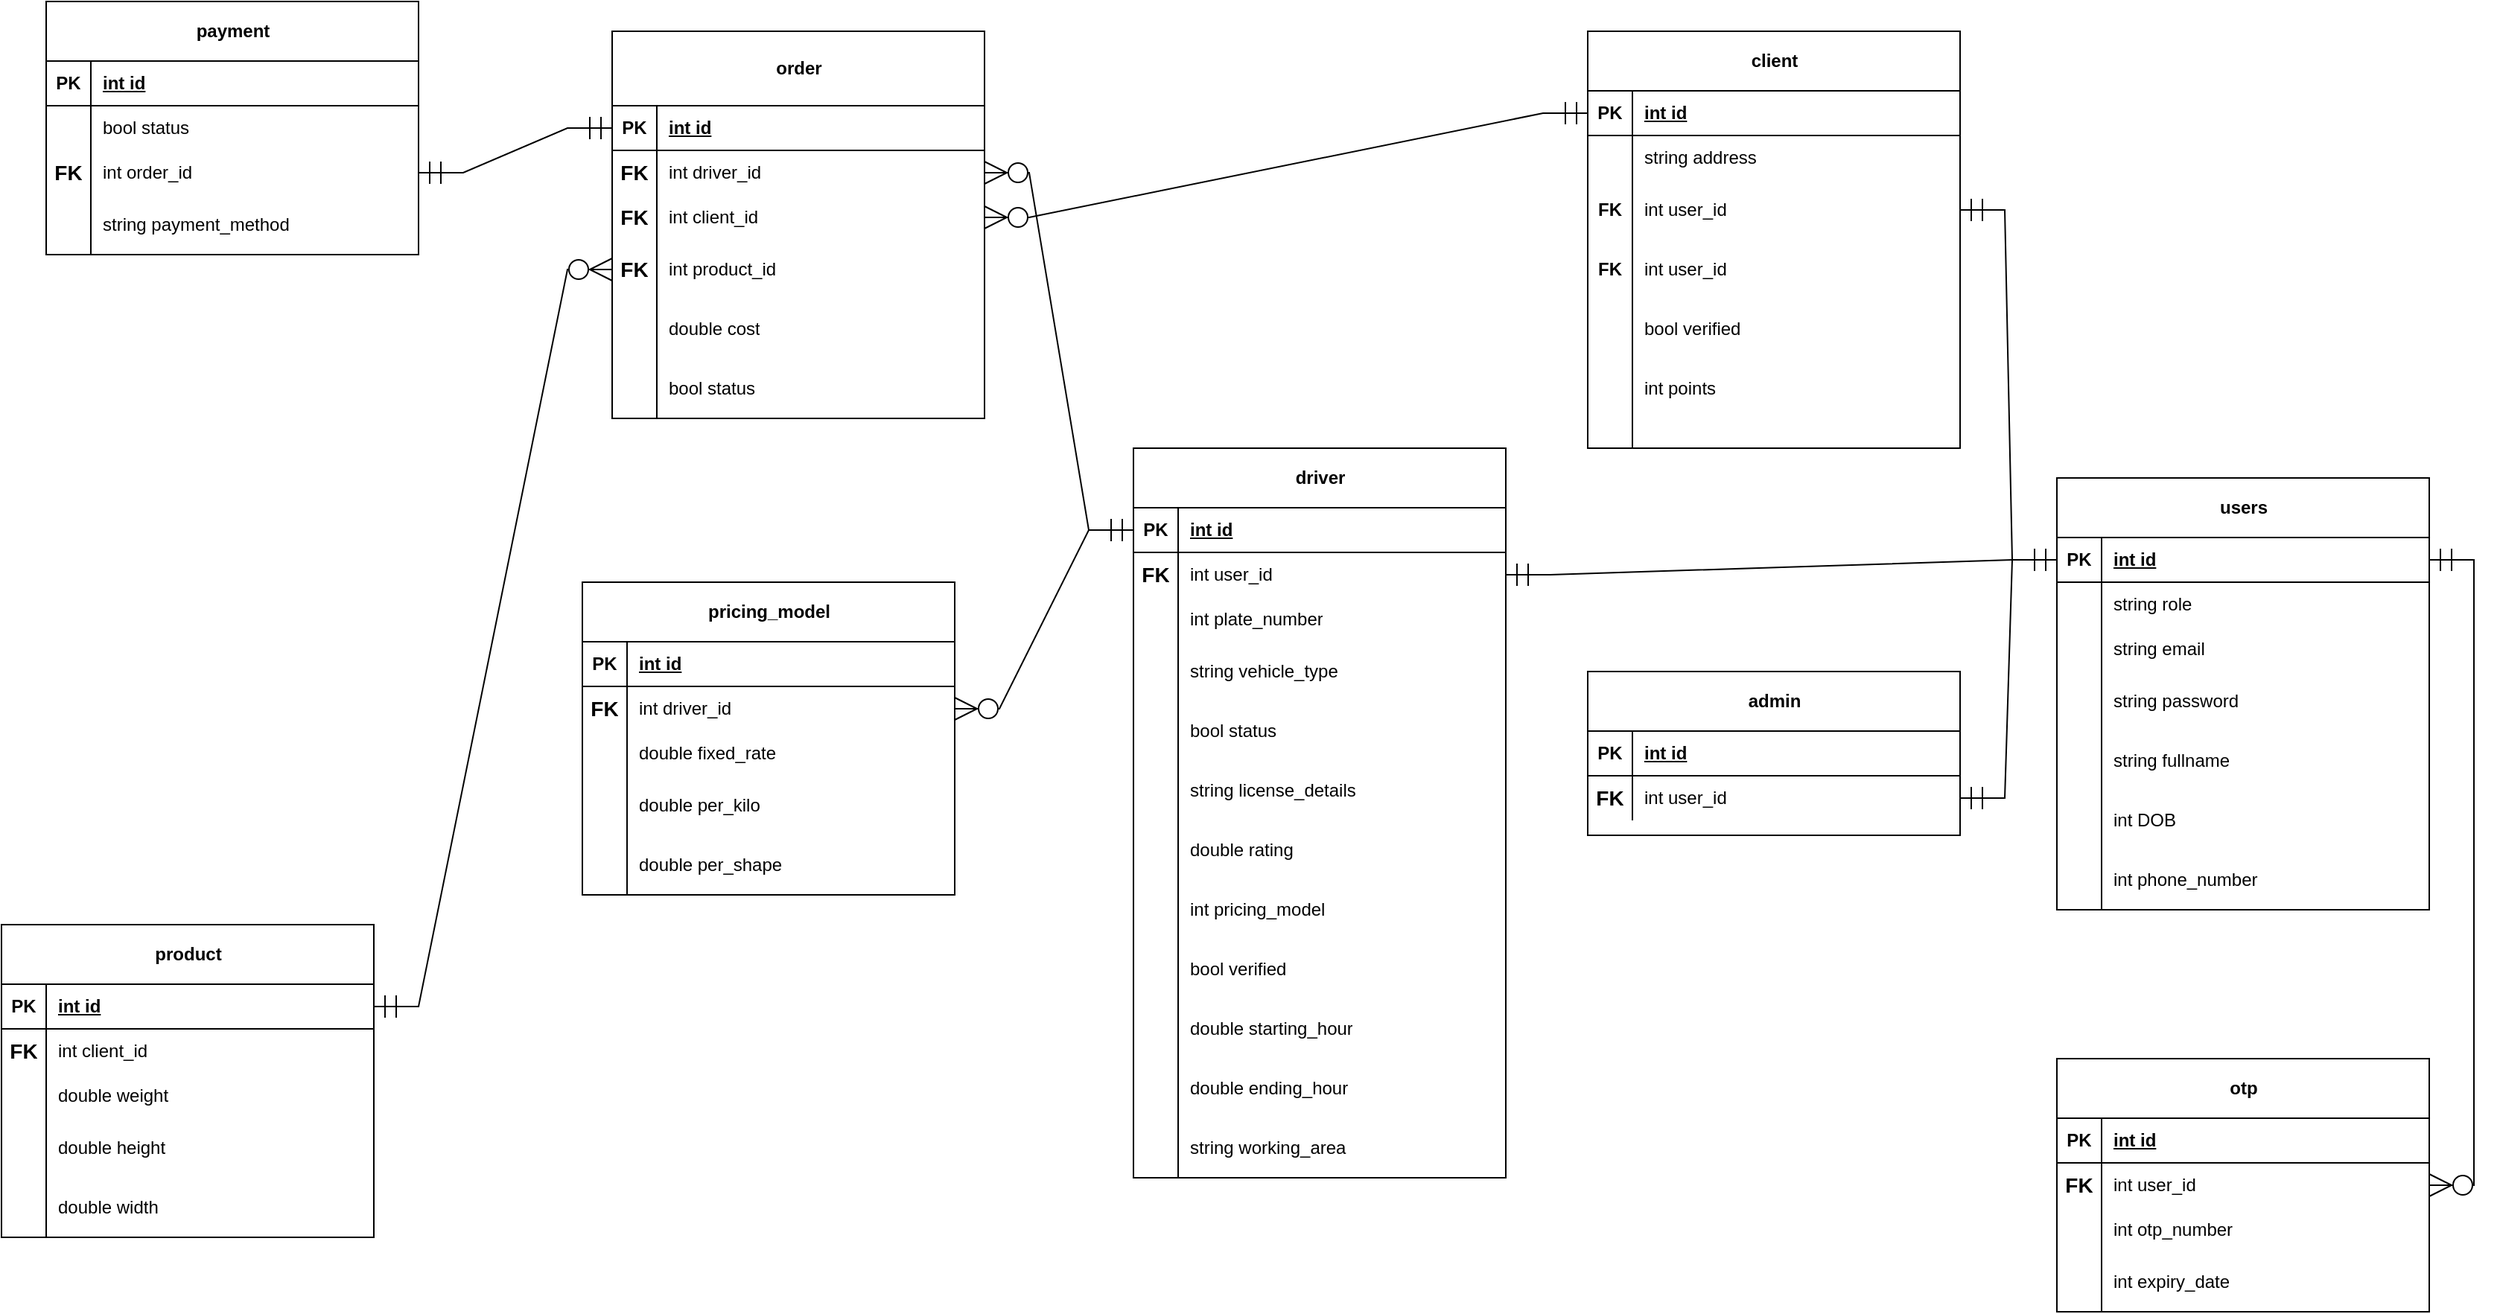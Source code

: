 <mxfile version="26.1.3">
  <diagram name="Page-1" id="a9xo3BriUFGoRTV9I2w5">
    <mxGraphModel dx="2643" dy="1025" grid="1" gridSize="10" guides="1" tooltips="1" connect="1" arrows="1" fold="1" page="1" pageScale="1" pageWidth="850" pageHeight="1100" math="0" shadow="0">
      <root>
        <mxCell id="0" />
        <mxCell id="1" parent="0" />
        <mxCell id="CptY9Ku69MgnRNYOvDGg-13" value="pricing_model" style="shape=table;startSize=40;container=1;collapsible=1;childLayout=tableLayout;fixedRows=1;rowLines=0;fontStyle=1;align=center;resizeLast=1;html=1;" vertex="1" parent="1">
          <mxGeometry x="350" y="420" width="250" height="210" as="geometry">
            <mxRectangle x="10" y="50" width="120" height="30" as="alternateBounds" />
          </mxGeometry>
        </mxCell>
        <mxCell id="CptY9Ku69MgnRNYOvDGg-14" value="" style="shape=tableRow;horizontal=0;startSize=0;swimlaneHead=0;swimlaneBody=0;fillColor=none;collapsible=0;dropTarget=0;points=[[0,0.5],[1,0.5]];portConstraint=eastwest;top=0;left=0;right=0;bottom=1;" vertex="1" parent="CptY9Ku69MgnRNYOvDGg-13">
          <mxGeometry y="40" width="250" height="30" as="geometry" />
        </mxCell>
        <mxCell id="CptY9Ku69MgnRNYOvDGg-15" value="PK" style="shape=partialRectangle;connectable=0;fillColor=none;top=0;left=0;bottom=0;right=0;fontStyle=1;overflow=hidden;whiteSpace=wrap;html=1;" vertex="1" parent="CptY9Ku69MgnRNYOvDGg-14">
          <mxGeometry width="30" height="30" as="geometry">
            <mxRectangle width="30" height="30" as="alternateBounds" />
          </mxGeometry>
        </mxCell>
        <mxCell id="CptY9Ku69MgnRNYOvDGg-16" value="int id" style="shape=partialRectangle;connectable=0;fillColor=none;top=0;left=0;bottom=0;right=0;align=left;spacingLeft=6;fontStyle=5;overflow=hidden;whiteSpace=wrap;html=1;" vertex="1" parent="CptY9Ku69MgnRNYOvDGg-14">
          <mxGeometry x="30" width="220" height="30" as="geometry">
            <mxRectangle width="220" height="30" as="alternateBounds" />
          </mxGeometry>
        </mxCell>
        <mxCell id="CptY9Ku69MgnRNYOvDGg-17" value="" style="shape=tableRow;horizontal=0;startSize=0;swimlaneHead=0;swimlaneBody=0;fillColor=none;collapsible=0;dropTarget=0;points=[[0,0.5],[1,0.5]];portConstraint=eastwest;top=0;left=0;right=0;bottom=0;" vertex="1" parent="CptY9Ku69MgnRNYOvDGg-13">
          <mxGeometry y="70" width="250" height="30" as="geometry" />
        </mxCell>
        <mxCell id="CptY9Ku69MgnRNYOvDGg-18" value="&lt;font style=&quot;font-size: 14px;&quot;&gt;&lt;b&gt;FK&lt;/b&gt;&lt;/font&gt;" style="shape=partialRectangle;connectable=0;fillColor=none;top=0;left=0;bottom=0;right=0;editable=1;overflow=hidden;whiteSpace=wrap;html=1;" vertex="1" parent="CptY9Ku69MgnRNYOvDGg-17">
          <mxGeometry width="30" height="30" as="geometry">
            <mxRectangle width="30" height="30" as="alternateBounds" />
          </mxGeometry>
        </mxCell>
        <mxCell id="CptY9Ku69MgnRNYOvDGg-19" value="int driver_id" style="shape=partialRectangle;connectable=0;fillColor=none;top=0;left=0;bottom=0;right=0;align=left;spacingLeft=6;overflow=hidden;whiteSpace=wrap;html=1;" vertex="1" parent="CptY9Ku69MgnRNYOvDGg-17">
          <mxGeometry x="30" width="220" height="30" as="geometry">
            <mxRectangle width="220" height="30" as="alternateBounds" />
          </mxGeometry>
        </mxCell>
        <mxCell id="CptY9Ku69MgnRNYOvDGg-20" value="" style="shape=tableRow;horizontal=0;startSize=0;swimlaneHead=0;swimlaneBody=0;fillColor=none;collapsible=0;dropTarget=0;points=[[0,0.5],[1,0.5]];portConstraint=eastwest;top=0;left=0;right=0;bottom=0;" vertex="1" parent="CptY9Ku69MgnRNYOvDGg-13">
          <mxGeometry y="100" width="250" height="30" as="geometry" />
        </mxCell>
        <mxCell id="CptY9Ku69MgnRNYOvDGg-21" value="" style="shape=partialRectangle;connectable=0;fillColor=none;top=0;left=0;bottom=0;right=0;editable=1;overflow=hidden;whiteSpace=wrap;html=1;" vertex="1" parent="CptY9Ku69MgnRNYOvDGg-20">
          <mxGeometry width="30" height="30" as="geometry">
            <mxRectangle width="30" height="30" as="alternateBounds" />
          </mxGeometry>
        </mxCell>
        <mxCell id="CptY9Ku69MgnRNYOvDGg-22" value="double fixed_rate" style="shape=partialRectangle;connectable=0;fillColor=none;top=0;left=0;bottom=0;right=0;align=left;spacingLeft=6;overflow=hidden;whiteSpace=wrap;html=1;" vertex="1" parent="CptY9Ku69MgnRNYOvDGg-20">
          <mxGeometry x="30" width="220" height="30" as="geometry">
            <mxRectangle width="220" height="30" as="alternateBounds" />
          </mxGeometry>
        </mxCell>
        <mxCell id="CptY9Ku69MgnRNYOvDGg-23" value="" style="shape=tableRow;horizontal=0;startSize=0;swimlaneHead=0;swimlaneBody=0;fillColor=none;collapsible=0;dropTarget=0;points=[[0,0.5],[1,0.5]];portConstraint=eastwest;top=0;left=0;right=0;bottom=0;" vertex="1" parent="CptY9Ku69MgnRNYOvDGg-13">
          <mxGeometry y="130" width="250" height="40" as="geometry" />
        </mxCell>
        <mxCell id="CptY9Ku69MgnRNYOvDGg-24" value="" style="shape=partialRectangle;connectable=0;fillColor=none;top=0;left=0;bottom=0;right=0;editable=1;overflow=hidden;whiteSpace=wrap;html=1;" vertex="1" parent="CptY9Ku69MgnRNYOvDGg-23">
          <mxGeometry width="30" height="40" as="geometry">
            <mxRectangle width="30" height="40" as="alternateBounds" />
          </mxGeometry>
        </mxCell>
        <mxCell id="CptY9Ku69MgnRNYOvDGg-25" value="double per_kilo" style="shape=partialRectangle;connectable=0;fillColor=none;top=0;left=0;bottom=0;right=0;align=left;spacingLeft=6;overflow=hidden;whiteSpace=wrap;html=1;" vertex="1" parent="CptY9Ku69MgnRNYOvDGg-23">
          <mxGeometry x="30" width="220" height="40" as="geometry">
            <mxRectangle width="220" height="40" as="alternateBounds" />
          </mxGeometry>
        </mxCell>
        <mxCell id="CptY9Ku69MgnRNYOvDGg-52" value="" style="shape=tableRow;horizontal=0;startSize=0;swimlaneHead=0;swimlaneBody=0;fillColor=none;collapsible=0;dropTarget=0;points=[[0,0.5],[1,0.5]];portConstraint=eastwest;top=0;left=0;right=0;bottom=0;" vertex="1" parent="CptY9Ku69MgnRNYOvDGg-13">
          <mxGeometry y="170" width="250" height="40" as="geometry" />
        </mxCell>
        <mxCell id="CptY9Ku69MgnRNYOvDGg-53" value="" style="shape=partialRectangle;connectable=0;fillColor=none;top=0;left=0;bottom=0;right=0;editable=1;overflow=hidden;whiteSpace=wrap;html=1;" vertex="1" parent="CptY9Ku69MgnRNYOvDGg-52">
          <mxGeometry width="30" height="40" as="geometry">
            <mxRectangle width="30" height="40" as="alternateBounds" />
          </mxGeometry>
        </mxCell>
        <mxCell id="CptY9Ku69MgnRNYOvDGg-54" value="double per_shape" style="shape=partialRectangle;connectable=0;fillColor=none;top=0;left=0;bottom=0;right=0;align=left;spacingLeft=6;overflow=hidden;whiteSpace=wrap;html=1;" vertex="1" parent="CptY9Ku69MgnRNYOvDGg-52">
          <mxGeometry x="30" width="220" height="40" as="geometry">
            <mxRectangle width="220" height="40" as="alternateBounds" />
          </mxGeometry>
        </mxCell>
        <mxCell id="CptY9Ku69MgnRNYOvDGg-55" value="payment" style="shape=table;startSize=40;container=1;collapsible=1;childLayout=tableLayout;fixedRows=1;rowLines=0;fontStyle=1;align=center;resizeLast=1;html=1;" vertex="1" parent="1">
          <mxGeometry x="-10" y="30" width="250" height="170" as="geometry">
            <mxRectangle x="320" y="50" width="120" height="30" as="alternateBounds" />
          </mxGeometry>
        </mxCell>
        <mxCell id="CptY9Ku69MgnRNYOvDGg-56" value="" style="shape=tableRow;horizontal=0;startSize=0;swimlaneHead=0;swimlaneBody=0;fillColor=none;collapsible=0;dropTarget=0;points=[[0,0.5],[1,0.5]];portConstraint=eastwest;top=0;left=0;right=0;bottom=1;" vertex="1" parent="CptY9Ku69MgnRNYOvDGg-55">
          <mxGeometry y="40" width="250" height="30" as="geometry" />
        </mxCell>
        <mxCell id="CptY9Ku69MgnRNYOvDGg-57" value="PK" style="shape=partialRectangle;connectable=0;fillColor=none;top=0;left=0;bottom=0;right=0;fontStyle=1;overflow=hidden;whiteSpace=wrap;html=1;" vertex="1" parent="CptY9Ku69MgnRNYOvDGg-56">
          <mxGeometry width="30" height="30" as="geometry">
            <mxRectangle width="30" height="30" as="alternateBounds" />
          </mxGeometry>
        </mxCell>
        <mxCell id="CptY9Ku69MgnRNYOvDGg-58" value="int id" style="shape=partialRectangle;connectable=0;fillColor=none;top=0;left=0;bottom=0;right=0;align=left;spacingLeft=6;fontStyle=5;overflow=hidden;whiteSpace=wrap;html=1;" vertex="1" parent="CptY9Ku69MgnRNYOvDGg-56">
          <mxGeometry x="30" width="220" height="30" as="geometry">
            <mxRectangle width="220" height="30" as="alternateBounds" />
          </mxGeometry>
        </mxCell>
        <mxCell id="CptY9Ku69MgnRNYOvDGg-59" value="" style="shape=tableRow;horizontal=0;startSize=0;swimlaneHead=0;swimlaneBody=0;fillColor=none;collapsible=0;dropTarget=0;points=[[0,0.5],[1,0.5]];portConstraint=eastwest;top=0;left=0;right=0;bottom=0;" vertex="1" parent="CptY9Ku69MgnRNYOvDGg-55">
          <mxGeometry y="70" width="250" height="30" as="geometry" />
        </mxCell>
        <mxCell id="CptY9Ku69MgnRNYOvDGg-60" value="" style="shape=partialRectangle;connectable=0;fillColor=none;top=0;left=0;bottom=0;right=0;editable=1;overflow=hidden;whiteSpace=wrap;html=1;" vertex="1" parent="CptY9Ku69MgnRNYOvDGg-59">
          <mxGeometry width="30" height="30" as="geometry">
            <mxRectangle width="30" height="30" as="alternateBounds" />
          </mxGeometry>
        </mxCell>
        <mxCell id="CptY9Ku69MgnRNYOvDGg-61" value="bool status" style="shape=partialRectangle;connectable=0;fillColor=none;top=0;left=0;bottom=0;right=0;align=left;spacingLeft=6;overflow=hidden;whiteSpace=wrap;html=1;" vertex="1" parent="CptY9Ku69MgnRNYOvDGg-59">
          <mxGeometry x="30" width="220" height="30" as="geometry">
            <mxRectangle width="220" height="30" as="alternateBounds" />
          </mxGeometry>
        </mxCell>
        <mxCell id="CptY9Ku69MgnRNYOvDGg-62" value="" style="shape=tableRow;horizontal=0;startSize=0;swimlaneHead=0;swimlaneBody=0;fillColor=none;collapsible=0;dropTarget=0;points=[[0,0.5],[1,0.5]];portConstraint=eastwest;top=0;left=0;right=0;bottom=0;" vertex="1" parent="CptY9Ku69MgnRNYOvDGg-55">
          <mxGeometry y="100" width="250" height="30" as="geometry" />
        </mxCell>
        <mxCell id="CptY9Ku69MgnRNYOvDGg-63" value="&lt;font style=&quot;font-size: 14px;&quot;&gt;&lt;b&gt;FK&lt;/b&gt;&lt;/font&gt;" style="shape=partialRectangle;connectable=0;fillColor=none;top=0;left=0;bottom=0;right=0;editable=1;overflow=hidden;whiteSpace=wrap;html=1;" vertex="1" parent="CptY9Ku69MgnRNYOvDGg-62">
          <mxGeometry width="30" height="30" as="geometry">
            <mxRectangle width="30" height="30" as="alternateBounds" />
          </mxGeometry>
        </mxCell>
        <mxCell id="CptY9Ku69MgnRNYOvDGg-64" value="int order_id" style="shape=partialRectangle;connectable=0;fillColor=none;top=0;left=0;bottom=0;right=0;align=left;spacingLeft=6;overflow=hidden;whiteSpace=wrap;html=1;" vertex="1" parent="CptY9Ku69MgnRNYOvDGg-62">
          <mxGeometry x="30" width="220" height="30" as="geometry">
            <mxRectangle width="220" height="30" as="alternateBounds" />
          </mxGeometry>
        </mxCell>
        <mxCell id="CptY9Ku69MgnRNYOvDGg-65" value="" style="shape=tableRow;horizontal=0;startSize=0;swimlaneHead=0;swimlaneBody=0;fillColor=none;collapsible=0;dropTarget=0;points=[[0,0.5],[1,0.5]];portConstraint=eastwest;top=0;left=0;right=0;bottom=0;" vertex="1" parent="CptY9Ku69MgnRNYOvDGg-55">
          <mxGeometry y="130" width="250" height="40" as="geometry" />
        </mxCell>
        <mxCell id="CptY9Ku69MgnRNYOvDGg-66" value="" style="shape=partialRectangle;connectable=0;fillColor=none;top=0;left=0;bottom=0;right=0;editable=1;overflow=hidden;whiteSpace=wrap;html=1;" vertex="1" parent="CptY9Ku69MgnRNYOvDGg-65">
          <mxGeometry width="30" height="40" as="geometry">
            <mxRectangle width="30" height="40" as="alternateBounds" />
          </mxGeometry>
        </mxCell>
        <mxCell id="CptY9Ku69MgnRNYOvDGg-67" value="string payment_method" style="shape=partialRectangle;connectable=0;fillColor=none;top=0;left=0;bottom=0;right=0;align=left;spacingLeft=6;overflow=hidden;whiteSpace=wrap;html=1;" vertex="1" parent="CptY9Ku69MgnRNYOvDGg-65">
          <mxGeometry x="30" width="220" height="40" as="geometry">
            <mxRectangle width="220" height="40" as="alternateBounds" />
          </mxGeometry>
        </mxCell>
        <mxCell id="CptY9Ku69MgnRNYOvDGg-71" value="client" style="shape=table;startSize=40;container=1;collapsible=1;childLayout=tableLayout;fixedRows=1;rowLines=0;fontStyle=1;align=center;resizeLast=1;html=1;" vertex="1" parent="1">
          <mxGeometry x="1025" y="50" width="250" height="280" as="geometry">
            <mxRectangle x="630" y="50" width="120" height="30" as="alternateBounds" />
          </mxGeometry>
        </mxCell>
        <mxCell id="CptY9Ku69MgnRNYOvDGg-72" value="" style="shape=tableRow;horizontal=0;startSize=0;swimlaneHead=0;swimlaneBody=0;fillColor=none;collapsible=0;dropTarget=0;points=[[0,0.5],[1,0.5]];portConstraint=eastwest;top=0;left=0;right=0;bottom=1;" vertex="1" parent="CptY9Ku69MgnRNYOvDGg-71">
          <mxGeometry y="40" width="250" height="30" as="geometry" />
        </mxCell>
        <mxCell id="CptY9Ku69MgnRNYOvDGg-73" value="PK" style="shape=partialRectangle;connectable=0;fillColor=none;top=0;left=0;bottom=0;right=0;fontStyle=1;overflow=hidden;whiteSpace=wrap;html=1;" vertex="1" parent="CptY9Ku69MgnRNYOvDGg-72">
          <mxGeometry width="30" height="30" as="geometry">
            <mxRectangle width="30" height="30" as="alternateBounds" />
          </mxGeometry>
        </mxCell>
        <mxCell id="CptY9Ku69MgnRNYOvDGg-74" value="int id" style="shape=partialRectangle;connectable=0;fillColor=none;top=0;left=0;bottom=0;right=0;align=left;spacingLeft=6;fontStyle=5;overflow=hidden;whiteSpace=wrap;html=1;" vertex="1" parent="CptY9Ku69MgnRNYOvDGg-72">
          <mxGeometry x="30" width="220" height="30" as="geometry">
            <mxRectangle width="220" height="30" as="alternateBounds" />
          </mxGeometry>
        </mxCell>
        <mxCell id="CptY9Ku69MgnRNYOvDGg-75" value="" style="shape=tableRow;horizontal=0;startSize=0;swimlaneHead=0;swimlaneBody=0;fillColor=none;collapsible=0;dropTarget=0;points=[[0,0.5],[1,0.5]];portConstraint=eastwest;top=0;left=0;right=0;bottom=0;" vertex="1" parent="CptY9Ku69MgnRNYOvDGg-71">
          <mxGeometry y="70" width="250" height="30" as="geometry" />
        </mxCell>
        <mxCell id="CptY9Ku69MgnRNYOvDGg-76" value="" style="shape=partialRectangle;connectable=0;fillColor=none;top=0;left=0;bottom=0;right=0;editable=1;overflow=hidden;whiteSpace=wrap;html=1;" vertex="1" parent="CptY9Ku69MgnRNYOvDGg-75">
          <mxGeometry width="30" height="30" as="geometry">
            <mxRectangle width="30" height="30" as="alternateBounds" />
          </mxGeometry>
        </mxCell>
        <mxCell id="CptY9Ku69MgnRNYOvDGg-77" value="string address" style="shape=partialRectangle;connectable=0;fillColor=none;top=0;left=0;bottom=0;right=0;align=left;spacingLeft=6;overflow=hidden;whiteSpace=wrap;html=1;" vertex="1" parent="CptY9Ku69MgnRNYOvDGg-75">
          <mxGeometry x="30" width="220" height="30" as="geometry">
            <mxRectangle width="220" height="30" as="alternateBounds" />
          </mxGeometry>
        </mxCell>
        <mxCell id="CptY9Ku69MgnRNYOvDGg-78" value="" style="shape=tableRow;horizontal=0;startSize=0;swimlaneHead=0;swimlaneBody=0;fillColor=none;collapsible=0;dropTarget=0;points=[[0,0.5],[1,0.5]];portConstraint=eastwest;top=0;left=0;right=0;bottom=0;" vertex="1" parent="CptY9Ku69MgnRNYOvDGg-71">
          <mxGeometry y="100" width="250" height="40" as="geometry" />
        </mxCell>
        <mxCell id="CptY9Ku69MgnRNYOvDGg-79" value="&lt;b&gt;FK&lt;/b&gt;" style="shape=partialRectangle;connectable=0;fillColor=none;top=0;left=0;bottom=0;right=0;editable=1;overflow=hidden;whiteSpace=wrap;html=1;" vertex="1" parent="CptY9Ku69MgnRNYOvDGg-78">
          <mxGeometry width="30" height="40" as="geometry">
            <mxRectangle width="30" height="40" as="alternateBounds" />
          </mxGeometry>
        </mxCell>
        <mxCell id="CptY9Ku69MgnRNYOvDGg-80" value="int user_id" style="shape=partialRectangle;connectable=0;fillColor=none;top=0;left=0;bottom=0;right=0;align=left;spacingLeft=6;overflow=hidden;whiteSpace=wrap;html=1;" vertex="1" parent="CptY9Ku69MgnRNYOvDGg-78">
          <mxGeometry x="30" width="220" height="40" as="geometry">
            <mxRectangle width="220" height="40" as="alternateBounds" />
          </mxGeometry>
        </mxCell>
        <mxCell id="CptY9Ku69MgnRNYOvDGg-236" value="" style="shape=tableRow;horizontal=0;startSize=0;swimlaneHead=0;swimlaneBody=0;fillColor=none;collapsible=0;dropTarget=0;points=[[0,0.5],[1,0.5]];portConstraint=eastwest;top=0;left=0;right=0;bottom=0;" vertex="1" parent="CptY9Ku69MgnRNYOvDGg-71">
          <mxGeometry y="140" width="250" height="40" as="geometry" />
        </mxCell>
        <mxCell id="CptY9Ku69MgnRNYOvDGg-237" value="&lt;b&gt;FK&lt;/b&gt;" style="shape=partialRectangle;connectable=0;fillColor=none;top=0;left=0;bottom=0;right=0;editable=1;overflow=hidden;whiteSpace=wrap;html=1;" vertex="1" parent="CptY9Ku69MgnRNYOvDGg-236">
          <mxGeometry width="30" height="40" as="geometry">
            <mxRectangle width="30" height="40" as="alternateBounds" />
          </mxGeometry>
        </mxCell>
        <mxCell id="CptY9Ku69MgnRNYOvDGg-238" value="int user_id" style="shape=partialRectangle;connectable=0;fillColor=none;top=0;left=0;bottom=0;right=0;align=left;spacingLeft=6;overflow=hidden;whiteSpace=wrap;html=1;" vertex="1" parent="CptY9Ku69MgnRNYOvDGg-236">
          <mxGeometry x="30" width="220" height="40" as="geometry">
            <mxRectangle width="220" height="40" as="alternateBounds" />
          </mxGeometry>
        </mxCell>
        <mxCell id="CptY9Ku69MgnRNYOvDGg-81" value="" style="shape=tableRow;horizontal=0;startSize=0;swimlaneHead=0;swimlaneBody=0;fillColor=none;collapsible=0;dropTarget=0;points=[[0,0.5],[1,0.5]];portConstraint=eastwest;top=0;left=0;right=0;bottom=0;" vertex="1" parent="CptY9Ku69MgnRNYOvDGg-71">
          <mxGeometry y="180" width="250" height="40" as="geometry" />
        </mxCell>
        <mxCell id="CptY9Ku69MgnRNYOvDGg-82" value="" style="shape=partialRectangle;connectable=0;fillColor=none;top=0;left=0;bottom=0;right=0;editable=1;overflow=hidden;whiteSpace=wrap;html=1;" vertex="1" parent="CptY9Ku69MgnRNYOvDGg-81">
          <mxGeometry width="30" height="40" as="geometry">
            <mxRectangle width="30" height="40" as="alternateBounds" />
          </mxGeometry>
        </mxCell>
        <mxCell id="CptY9Ku69MgnRNYOvDGg-83" value="bool verified" style="shape=partialRectangle;connectable=0;fillColor=none;top=0;left=0;bottom=0;right=0;align=left;spacingLeft=6;overflow=hidden;whiteSpace=wrap;html=1;" vertex="1" parent="CptY9Ku69MgnRNYOvDGg-81">
          <mxGeometry x="30" width="220" height="40" as="geometry">
            <mxRectangle width="220" height="40" as="alternateBounds" />
          </mxGeometry>
        </mxCell>
        <mxCell id="CptY9Ku69MgnRNYOvDGg-87" value="" style="shape=tableRow;horizontal=0;startSize=0;swimlaneHead=0;swimlaneBody=0;fillColor=none;collapsible=0;dropTarget=0;points=[[0,0.5],[1,0.5]];portConstraint=eastwest;top=0;left=0;right=0;bottom=0;" vertex="1" parent="CptY9Ku69MgnRNYOvDGg-71">
          <mxGeometry y="220" width="250" height="40" as="geometry" />
        </mxCell>
        <mxCell id="CptY9Ku69MgnRNYOvDGg-88" value="" style="shape=partialRectangle;connectable=0;fillColor=none;top=0;left=0;bottom=0;right=0;editable=1;overflow=hidden;whiteSpace=wrap;html=1;" vertex="1" parent="CptY9Ku69MgnRNYOvDGg-87">
          <mxGeometry width="30" height="40" as="geometry">
            <mxRectangle width="30" height="40" as="alternateBounds" />
          </mxGeometry>
        </mxCell>
        <mxCell id="CptY9Ku69MgnRNYOvDGg-89" value="int points" style="shape=partialRectangle;connectable=0;fillColor=none;top=0;left=0;bottom=0;right=0;align=left;spacingLeft=6;overflow=hidden;whiteSpace=wrap;html=1;" vertex="1" parent="CptY9Ku69MgnRNYOvDGg-87">
          <mxGeometry x="30" width="220" height="40" as="geometry">
            <mxRectangle width="220" height="40" as="alternateBounds" />
          </mxGeometry>
        </mxCell>
        <mxCell id="CptY9Ku69MgnRNYOvDGg-84" value="" style="shape=tableRow;horizontal=0;startSize=0;swimlaneHead=0;swimlaneBody=0;fillColor=none;collapsible=0;dropTarget=0;points=[[0,0.5],[1,0.5]];portConstraint=eastwest;top=0;left=0;right=0;bottom=0;" vertex="1" parent="CptY9Ku69MgnRNYOvDGg-71">
          <mxGeometry y="260" width="250" height="20" as="geometry" />
        </mxCell>
        <mxCell id="CptY9Ku69MgnRNYOvDGg-85" value="" style="shape=partialRectangle;connectable=0;fillColor=none;top=0;left=0;bottom=0;right=0;editable=1;overflow=hidden;whiteSpace=wrap;html=1;" vertex="1" parent="CptY9Ku69MgnRNYOvDGg-84">
          <mxGeometry width="30" height="20" as="geometry">
            <mxRectangle width="30" height="20" as="alternateBounds" />
          </mxGeometry>
        </mxCell>
        <mxCell id="CptY9Ku69MgnRNYOvDGg-86" value="" style="shape=partialRectangle;connectable=0;fillColor=none;top=0;left=0;bottom=0;right=0;align=left;spacingLeft=6;overflow=hidden;whiteSpace=wrap;html=1;" vertex="1" parent="CptY9Ku69MgnRNYOvDGg-84">
          <mxGeometry x="30" width="220" height="20" as="geometry">
            <mxRectangle width="220" height="20" as="alternateBounds" />
          </mxGeometry>
        </mxCell>
        <mxCell id="CptY9Ku69MgnRNYOvDGg-90" value="driver" style="shape=table;startSize=40;container=1;collapsible=1;childLayout=tableLayout;fixedRows=1;rowLines=0;fontStyle=1;align=center;resizeLast=1;html=1;" vertex="1" parent="1">
          <mxGeometry x="720" y="330" width="250" height="490" as="geometry">
            <mxRectangle x="10" y="340" width="120" height="30" as="alternateBounds" />
          </mxGeometry>
        </mxCell>
        <mxCell id="CptY9Ku69MgnRNYOvDGg-91" value="" style="shape=tableRow;horizontal=0;startSize=0;swimlaneHead=0;swimlaneBody=0;fillColor=none;collapsible=0;dropTarget=0;points=[[0,0.5],[1,0.5]];portConstraint=eastwest;top=0;left=0;right=0;bottom=1;" vertex="1" parent="CptY9Ku69MgnRNYOvDGg-90">
          <mxGeometry y="40" width="250" height="30" as="geometry" />
        </mxCell>
        <mxCell id="CptY9Ku69MgnRNYOvDGg-92" value="PK" style="shape=partialRectangle;connectable=0;fillColor=none;top=0;left=0;bottom=0;right=0;fontStyle=1;overflow=hidden;whiteSpace=wrap;html=1;" vertex="1" parent="CptY9Ku69MgnRNYOvDGg-91">
          <mxGeometry width="30" height="30" as="geometry">
            <mxRectangle width="30" height="30" as="alternateBounds" />
          </mxGeometry>
        </mxCell>
        <mxCell id="CptY9Ku69MgnRNYOvDGg-93" value="int id" style="shape=partialRectangle;connectable=0;fillColor=none;top=0;left=0;bottom=0;right=0;align=left;spacingLeft=6;fontStyle=5;overflow=hidden;whiteSpace=wrap;html=1;" vertex="1" parent="CptY9Ku69MgnRNYOvDGg-91">
          <mxGeometry x="30" width="220" height="30" as="geometry">
            <mxRectangle width="220" height="30" as="alternateBounds" />
          </mxGeometry>
        </mxCell>
        <mxCell id="CptY9Ku69MgnRNYOvDGg-94" value="" style="shape=tableRow;horizontal=0;startSize=0;swimlaneHead=0;swimlaneBody=0;fillColor=none;collapsible=0;dropTarget=0;points=[[0,0.5],[1,0.5]];portConstraint=eastwest;top=0;left=0;right=0;bottom=0;" vertex="1" parent="CptY9Ku69MgnRNYOvDGg-90">
          <mxGeometry y="70" width="250" height="30" as="geometry" />
        </mxCell>
        <mxCell id="CptY9Ku69MgnRNYOvDGg-95" value="&lt;font style=&quot;font-size: 14px;&quot;&gt;&lt;b&gt;FK&lt;/b&gt;&lt;/font&gt;" style="shape=partialRectangle;connectable=0;fillColor=none;top=0;left=0;bottom=0;right=0;editable=1;overflow=hidden;whiteSpace=wrap;html=1;" vertex="1" parent="CptY9Ku69MgnRNYOvDGg-94">
          <mxGeometry width="30" height="30" as="geometry">
            <mxRectangle width="30" height="30" as="alternateBounds" />
          </mxGeometry>
        </mxCell>
        <mxCell id="CptY9Ku69MgnRNYOvDGg-96" value="int user_id" style="shape=partialRectangle;connectable=0;fillColor=none;top=0;left=0;bottom=0;right=0;align=left;spacingLeft=6;overflow=hidden;whiteSpace=wrap;html=1;" vertex="1" parent="CptY9Ku69MgnRNYOvDGg-94">
          <mxGeometry x="30" width="220" height="30" as="geometry">
            <mxRectangle width="220" height="30" as="alternateBounds" />
          </mxGeometry>
        </mxCell>
        <mxCell id="CptY9Ku69MgnRNYOvDGg-97" value="" style="shape=tableRow;horizontal=0;startSize=0;swimlaneHead=0;swimlaneBody=0;fillColor=none;collapsible=0;dropTarget=0;points=[[0,0.5],[1,0.5]];portConstraint=eastwest;top=0;left=0;right=0;bottom=0;" vertex="1" parent="CptY9Ku69MgnRNYOvDGg-90">
          <mxGeometry y="100" width="250" height="30" as="geometry" />
        </mxCell>
        <mxCell id="CptY9Ku69MgnRNYOvDGg-98" value="" style="shape=partialRectangle;connectable=0;fillColor=none;top=0;left=0;bottom=0;right=0;editable=1;overflow=hidden;whiteSpace=wrap;html=1;" vertex="1" parent="CptY9Ku69MgnRNYOvDGg-97">
          <mxGeometry width="30" height="30" as="geometry">
            <mxRectangle width="30" height="30" as="alternateBounds" />
          </mxGeometry>
        </mxCell>
        <mxCell id="CptY9Ku69MgnRNYOvDGg-99" value="int plate_number" style="shape=partialRectangle;connectable=0;fillColor=none;top=0;left=0;bottom=0;right=0;align=left;spacingLeft=6;overflow=hidden;whiteSpace=wrap;html=1;" vertex="1" parent="CptY9Ku69MgnRNYOvDGg-97">
          <mxGeometry x="30" width="220" height="30" as="geometry">
            <mxRectangle width="220" height="30" as="alternateBounds" />
          </mxGeometry>
        </mxCell>
        <mxCell id="CptY9Ku69MgnRNYOvDGg-100" value="" style="shape=tableRow;horizontal=0;startSize=0;swimlaneHead=0;swimlaneBody=0;fillColor=none;collapsible=0;dropTarget=0;points=[[0,0.5],[1,0.5]];portConstraint=eastwest;top=0;left=0;right=0;bottom=0;" vertex="1" parent="CptY9Ku69MgnRNYOvDGg-90">
          <mxGeometry y="130" width="250" height="40" as="geometry" />
        </mxCell>
        <mxCell id="CptY9Ku69MgnRNYOvDGg-101" value="" style="shape=partialRectangle;connectable=0;fillColor=none;top=0;left=0;bottom=0;right=0;editable=1;overflow=hidden;whiteSpace=wrap;html=1;" vertex="1" parent="CptY9Ku69MgnRNYOvDGg-100">
          <mxGeometry width="30" height="40" as="geometry">
            <mxRectangle width="30" height="40" as="alternateBounds" />
          </mxGeometry>
        </mxCell>
        <mxCell id="CptY9Ku69MgnRNYOvDGg-102" value="string vehicle_type" style="shape=partialRectangle;connectable=0;fillColor=none;top=0;left=0;bottom=0;right=0;align=left;spacingLeft=6;overflow=hidden;whiteSpace=wrap;html=1;" vertex="1" parent="CptY9Ku69MgnRNYOvDGg-100">
          <mxGeometry x="30" width="220" height="40" as="geometry">
            <mxRectangle width="220" height="40" as="alternateBounds" />
          </mxGeometry>
        </mxCell>
        <mxCell id="CptY9Ku69MgnRNYOvDGg-103" value="" style="shape=tableRow;horizontal=0;startSize=0;swimlaneHead=0;swimlaneBody=0;fillColor=none;collapsible=0;dropTarget=0;points=[[0,0.5],[1,0.5]];portConstraint=eastwest;top=0;left=0;right=0;bottom=0;" vertex="1" parent="CptY9Ku69MgnRNYOvDGg-90">
          <mxGeometry y="170" width="250" height="40" as="geometry" />
        </mxCell>
        <mxCell id="CptY9Ku69MgnRNYOvDGg-104" value="" style="shape=partialRectangle;connectable=0;fillColor=none;top=0;left=0;bottom=0;right=0;editable=1;overflow=hidden;whiteSpace=wrap;html=1;" vertex="1" parent="CptY9Ku69MgnRNYOvDGg-103">
          <mxGeometry width="30" height="40" as="geometry">
            <mxRectangle width="30" height="40" as="alternateBounds" />
          </mxGeometry>
        </mxCell>
        <mxCell id="CptY9Ku69MgnRNYOvDGg-105" value="bool status" style="shape=partialRectangle;connectable=0;fillColor=none;top=0;left=0;bottom=0;right=0;align=left;spacingLeft=6;overflow=hidden;whiteSpace=wrap;html=1;" vertex="1" parent="CptY9Ku69MgnRNYOvDGg-103">
          <mxGeometry x="30" width="220" height="40" as="geometry">
            <mxRectangle width="220" height="40" as="alternateBounds" />
          </mxGeometry>
        </mxCell>
        <mxCell id="CptY9Ku69MgnRNYOvDGg-106" value="" style="shape=tableRow;horizontal=0;startSize=0;swimlaneHead=0;swimlaneBody=0;fillColor=none;collapsible=0;dropTarget=0;points=[[0,0.5],[1,0.5]];portConstraint=eastwest;top=0;left=0;right=0;bottom=0;" vertex="1" parent="CptY9Ku69MgnRNYOvDGg-90">
          <mxGeometry y="210" width="250" height="40" as="geometry" />
        </mxCell>
        <mxCell id="CptY9Ku69MgnRNYOvDGg-107" value="" style="shape=partialRectangle;connectable=0;fillColor=none;top=0;left=0;bottom=0;right=0;editable=1;overflow=hidden;whiteSpace=wrap;html=1;" vertex="1" parent="CptY9Ku69MgnRNYOvDGg-106">
          <mxGeometry width="30" height="40" as="geometry">
            <mxRectangle width="30" height="40" as="alternateBounds" />
          </mxGeometry>
        </mxCell>
        <mxCell id="CptY9Ku69MgnRNYOvDGg-108" value="string license_details" style="shape=partialRectangle;connectable=0;fillColor=none;top=0;left=0;bottom=0;right=0;align=left;spacingLeft=6;overflow=hidden;whiteSpace=wrap;html=1;" vertex="1" parent="CptY9Ku69MgnRNYOvDGg-106">
          <mxGeometry x="30" width="220" height="40" as="geometry">
            <mxRectangle width="220" height="40" as="alternateBounds" />
          </mxGeometry>
        </mxCell>
        <mxCell id="CptY9Ku69MgnRNYOvDGg-109" value="" style="shape=tableRow;horizontal=0;startSize=0;swimlaneHead=0;swimlaneBody=0;fillColor=none;collapsible=0;dropTarget=0;points=[[0,0.5],[1,0.5]];portConstraint=eastwest;top=0;left=0;right=0;bottom=0;" vertex="1" parent="CptY9Ku69MgnRNYOvDGg-90">
          <mxGeometry y="250" width="250" height="40" as="geometry" />
        </mxCell>
        <mxCell id="CptY9Ku69MgnRNYOvDGg-110" value="" style="shape=partialRectangle;connectable=0;fillColor=none;top=0;left=0;bottom=0;right=0;editable=1;overflow=hidden;whiteSpace=wrap;html=1;" vertex="1" parent="CptY9Ku69MgnRNYOvDGg-109">
          <mxGeometry width="30" height="40" as="geometry">
            <mxRectangle width="30" height="40" as="alternateBounds" />
          </mxGeometry>
        </mxCell>
        <mxCell id="CptY9Ku69MgnRNYOvDGg-111" value="double rating" style="shape=partialRectangle;connectable=0;fillColor=none;top=0;left=0;bottom=0;right=0;align=left;spacingLeft=6;overflow=hidden;whiteSpace=wrap;html=1;" vertex="1" parent="CptY9Ku69MgnRNYOvDGg-109">
          <mxGeometry x="30" width="220" height="40" as="geometry">
            <mxRectangle width="220" height="40" as="alternateBounds" />
          </mxGeometry>
        </mxCell>
        <mxCell id="CptY9Ku69MgnRNYOvDGg-112" value="" style="shape=tableRow;horizontal=0;startSize=0;swimlaneHead=0;swimlaneBody=0;fillColor=none;collapsible=0;dropTarget=0;points=[[0,0.5],[1,0.5]];portConstraint=eastwest;top=0;left=0;right=0;bottom=0;" vertex="1" parent="CptY9Ku69MgnRNYOvDGg-90">
          <mxGeometry y="290" width="250" height="40" as="geometry" />
        </mxCell>
        <mxCell id="CptY9Ku69MgnRNYOvDGg-113" value="" style="shape=partialRectangle;connectable=0;fillColor=none;top=0;left=0;bottom=0;right=0;editable=1;overflow=hidden;whiteSpace=wrap;html=1;" vertex="1" parent="CptY9Ku69MgnRNYOvDGg-112">
          <mxGeometry width="30" height="40" as="geometry">
            <mxRectangle width="30" height="40" as="alternateBounds" />
          </mxGeometry>
        </mxCell>
        <mxCell id="CptY9Ku69MgnRNYOvDGg-114" value="int pricing_model" style="shape=partialRectangle;connectable=0;fillColor=none;top=0;left=0;bottom=0;right=0;align=left;spacingLeft=6;overflow=hidden;whiteSpace=wrap;html=1;" vertex="1" parent="CptY9Ku69MgnRNYOvDGg-112">
          <mxGeometry x="30" width="220" height="40" as="geometry">
            <mxRectangle width="220" height="40" as="alternateBounds" />
          </mxGeometry>
        </mxCell>
        <mxCell id="CptY9Ku69MgnRNYOvDGg-115" value="" style="shape=tableRow;horizontal=0;startSize=0;swimlaneHead=0;swimlaneBody=0;fillColor=none;collapsible=0;dropTarget=0;points=[[0,0.5],[1,0.5]];portConstraint=eastwest;top=0;left=0;right=0;bottom=0;" vertex="1" parent="CptY9Ku69MgnRNYOvDGg-90">
          <mxGeometry y="330" width="250" height="40" as="geometry" />
        </mxCell>
        <mxCell id="CptY9Ku69MgnRNYOvDGg-116" value="" style="shape=partialRectangle;connectable=0;fillColor=none;top=0;left=0;bottom=0;right=0;editable=1;overflow=hidden;whiteSpace=wrap;html=1;" vertex="1" parent="CptY9Ku69MgnRNYOvDGg-115">
          <mxGeometry width="30" height="40" as="geometry">
            <mxRectangle width="30" height="40" as="alternateBounds" />
          </mxGeometry>
        </mxCell>
        <mxCell id="CptY9Ku69MgnRNYOvDGg-117" value="bool verified" style="shape=partialRectangle;connectable=0;fillColor=none;top=0;left=0;bottom=0;right=0;align=left;spacingLeft=6;overflow=hidden;whiteSpace=wrap;html=1;" vertex="1" parent="CptY9Ku69MgnRNYOvDGg-115">
          <mxGeometry x="30" width="220" height="40" as="geometry">
            <mxRectangle width="220" height="40" as="alternateBounds" />
          </mxGeometry>
        </mxCell>
        <mxCell id="CptY9Ku69MgnRNYOvDGg-118" value="" style="shape=tableRow;horizontal=0;startSize=0;swimlaneHead=0;swimlaneBody=0;fillColor=none;collapsible=0;dropTarget=0;points=[[0,0.5],[1,0.5]];portConstraint=eastwest;top=0;left=0;right=0;bottom=0;" vertex="1" parent="CptY9Ku69MgnRNYOvDGg-90">
          <mxGeometry y="370" width="250" height="40" as="geometry" />
        </mxCell>
        <mxCell id="CptY9Ku69MgnRNYOvDGg-119" value="" style="shape=partialRectangle;connectable=0;fillColor=none;top=0;left=0;bottom=0;right=0;editable=1;overflow=hidden;whiteSpace=wrap;html=1;" vertex="1" parent="CptY9Ku69MgnRNYOvDGg-118">
          <mxGeometry width="30" height="40" as="geometry">
            <mxRectangle width="30" height="40" as="alternateBounds" />
          </mxGeometry>
        </mxCell>
        <mxCell id="CptY9Ku69MgnRNYOvDGg-120" value="double starting_hour" style="shape=partialRectangle;connectable=0;fillColor=none;top=0;left=0;bottom=0;right=0;align=left;spacingLeft=6;overflow=hidden;whiteSpace=wrap;html=1;" vertex="1" parent="CptY9Ku69MgnRNYOvDGg-118">
          <mxGeometry x="30" width="220" height="40" as="geometry">
            <mxRectangle width="220" height="40" as="alternateBounds" />
          </mxGeometry>
        </mxCell>
        <mxCell id="CptY9Ku69MgnRNYOvDGg-121" value="" style="shape=tableRow;horizontal=0;startSize=0;swimlaneHead=0;swimlaneBody=0;fillColor=none;collapsible=0;dropTarget=0;points=[[0,0.5],[1,0.5]];portConstraint=eastwest;top=0;left=0;right=0;bottom=0;" vertex="1" parent="CptY9Ku69MgnRNYOvDGg-90">
          <mxGeometry y="410" width="250" height="40" as="geometry" />
        </mxCell>
        <mxCell id="CptY9Ku69MgnRNYOvDGg-122" value="" style="shape=partialRectangle;connectable=0;fillColor=none;top=0;left=0;bottom=0;right=0;editable=1;overflow=hidden;whiteSpace=wrap;html=1;" vertex="1" parent="CptY9Ku69MgnRNYOvDGg-121">
          <mxGeometry width="30" height="40" as="geometry">
            <mxRectangle width="30" height="40" as="alternateBounds" />
          </mxGeometry>
        </mxCell>
        <mxCell id="CptY9Ku69MgnRNYOvDGg-123" value="double ending_hour" style="shape=partialRectangle;connectable=0;fillColor=none;top=0;left=0;bottom=0;right=0;align=left;spacingLeft=6;overflow=hidden;whiteSpace=wrap;html=1;" vertex="1" parent="CptY9Ku69MgnRNYOvDGg-121">
          <mxGeometry x="30" width="220" height="40" as="geometry">
            <mxRectangle width="220" height="40" as="alternateBounds" />
          </mxGeometry>
        </mxCell>
        <mxCell id="CptY9Ku69MgnRNYOvDGg-124" value="" style="shape=tableRow;horizontal=0;startSize=0;swimlaneHead=0;swimlaneBody=0;fillColor=none;collapsible=0;dropTarget=0;points=[[0,0.5],[1,0.5]];portConstraint=eastwest;top=0;left=0;right=0;bottom=0;" vertex="1" parent="CptY9Ku69MgnRNYOvDGg-90">
          <mxGeometry y="450" width="250" height="40" as="geometry" />
        </mxCell>
        <mxCell id="CptY9Ku69MgnRNYOvDGg-125" value="" style="shape=partialRectangle;connectable=0;fillColor=none;top=0;left=0;bottom=0;right=0;editable=1;overflow=hidden;whiteSpace=wrap;html=1;" vertex="1" parent="CptY9Ku69MgnRNYOvDGg-124">
          <mxGeometry width="30" height="40" as="geometry">
            <mxRectangle width="30" height="40" as="alternateBounds" />
          </mxGeometry>
        </mxCell>
        <mxCell id="CptY9Ku69MgnRNYOvDGg-126" value="string working_area" style="shape=partialRectangle;connectable=0;fillColor=none;top=0;left=0;bottom=0;right=0;align=left;spacingLeft=6;overflow=hidden;whiteSpace=wrap;html=1;" vertex="1" parent="CptY9Ku69MgnRNYOvDGg-124">
          <mxGeometry x="30" width="220" height="40" as="geometry">
            <mxRectangle width="220" height="40" as="alternateBounds" />
          </mxGeometry>
        </mxCell>
        <mxCell id="CptY9Ku69MgnRNYOvDGg-127" value="order" style="shape=table;startSize=50;container=1;collapsible=1;childLayout=tableLayout;fixedRows=1;rowLines=0;fontStyle=1;align=center;resizeLast=1;html=1;" vertex="1" parent="1">
          <mxGeometry x="370" y="50" width="250" height="260" as="geometry">
            <mxRectangle x="320" y="340" width="120" height="30" as="alternateBounds" />
          </mxGeometry>
        </mxCell>
        <mxCell id="CptY9Ku69MgnRNYOvDGg-128" value="" style="shape=tableRow;horizontal=0;startSize=0;swimlaneHead=0;swimlaneBody=0;fillColor=none;collapsible=0;dropTarget=0;points=[[0,0.5],[1,0.5]];portConstraint=eastwest;top=0;left=0;right=0;bottom=1;" vertex="1" parent="CptY9Ku69MgnRNYOvDGg-127">
          <mxGeometry y="50" width="250" height="30" as="geometry" />
        </mxCell>
        <mxCell id="CptY9Ku69MgnRNYOvDGg-129" value="PK" style="shape=partialRectangle;connectable=0;fillColor=none;top=0;left=0;bottom=0;right=0;fontStyle=1;overflow=hidden;whiteSpace=wrap;html=1;" vertex="1" parent="CptY9Ku69MgnRNYOvDGg-128">
          <mxGeometry width="30" height="30" as="geometry">
            <mxRectangle width="30" height="30" as="alternateBounds" />
          </mxGeometry>
        </mxCell>
        <mxCell id="CptY9Ku69MgnRNYOvDGg-130" value="int id" style="shape=partialRectangle;connectable=0;fillColor=none;top=0;left=0;bottom=0;right=0;align=left;spacingLeft=6;fontStyle=5;overflow=hidden;whiteSpace=wrap;html=1;" vertex="1" parent="CptY9Ku69MgnRNYOvDGg-128">
          <mxGeometry x="30" width="220" height="30" as="geometry">
            <mxRectangle width="220" height="30" as="alternateBounds" />
          </mxGeometry>
        </mxCell>
        <mxCell id="CptY9Ku69MgnRNYOvDGg-131" value="" style="shape=tableRow;horizontal=0;startSize=0;swimlaneHead=0;swimlaneBody=0;fillColor=none;collapsible=0;dropTarget=0;points=[[0,0.5],[1,0.5]];portConstraint=eastwest;top=0;left=0;right=0;bottom=0;" vertex="1" parent="CptY9Ku69MgnRNYOvDGg-127">
          <mxGeometry y="80" width="250" height="30" as="geometry" />
        </mxCell>
        <mxCell id="CptY9Ku69MgnRNYOvDGg-132" value="&lt;font style=&quot;font-size: 14px;&quot;&gt;&lt;b&gt;FK&lt;/b&gt;&lt;/font&gt;" style="shape=partialRectangle;connectable=0;fillColor=none;top=0;left=0;bottom=0;right=0;editable=1;overflow=hidden;whiteSpace=wrap;html=1;" vertex="1" parent="CptY9Ku69MgnRNYOvDGg-131">
          <mxGeometry width="30" height="30" as="geometry">
            <mxRectangle width="30" height="30" as="alternateBounds" />
          </mxGeometry>
        </mxCell>
        <mxCell id="CptY9Ku69MgnRNYOvDGg-133" value="int driver_id" style="shape=partialRectangle;connectable=0;fillColor=none;top=0;left=0;bottom=0;right=0;align=left;spacingLeft=6;overflow=hidden;whiteSpace=wrap;html=1;" vertex="1" parent="CptY9Ku69MgnRNYOvDGg-131">
          <mxGeometry x="30" width="220" height="30" as="geometry">
            <mxRectangle width="220" height="30" as="alternateBounds" />
          </mxGeometry>
        </mxCell>
        <mxCell id="CptY9Ku69MgnRNYOvDGg-134" value="" style="shape=tableRow;horizontal=0;startSize=0;swimlaneHead=0;swimlaneBody=0;fillColor=none;collapsible=0;dropTarget=0;points=[[0,0.5],[1,0.5]];portConstraint=eastwest;top=0;left=0;right=0;bottom=0;" vertex="1" parent="CptY9Ku69MgnRNYOvDGg-127">
          <mxGeometry y="110" width="250" height="30" as="geometry" />
        </mxCell>
        <mxCell id="CptY9Ku69MgnRNYOvDGg-135" value="&lt;b&gt;&lt;font style=&quot;font-size: 14px;&quot;&gt;FK&lt;/font&gt;&lt;/b&gt;" style="shape=partialRectangle;connectable=0;fillColor=none;top=0;left=0;bottom=0;right=0;editable=1;overflow=hidden;whiteSpace=wrap;html=1;" vertex="1" parent="CptY9Ku69MgnRNYOvDGg-134">
          <mxGeometry width="30" height="30" as="geometry">
            <mxRectangle width="30" height="30" as="alternateBounds" />
          </mxGeometry>
        </mxCell>
        <mxCell id="CptY9Ku69MgnRNYOvDGg-136" value="int client_id" style="shape=partialRectangle;connectable=0;fillColor=none;top=0;left=0;bottom=0;right=0;align=left;spacingLeft=6;overflow=hidden;whiteSpace=wrap;html=1;" vertex="1" parent="CptY9Ku69MgnRNYOvDGg-134">
          <mxGeometry x="30" width="220" height="30" as="geometry">
            <mxRectangle width="220" height="30" as="alternateBounds" />
          </mxGeometry>
        </mxCell>
        <mxCell id="CptY9Ku69MgnRNYOvDGg-137" value="" style="shape=tableRow;horizontal=0;startSize=0;swimlaneHead=0;swimlaneBody=0;fillColor=none;collapsible=0;dropTarget=0;points=[[0,0.5],[1,0.5]];portConstraint=eastwest;top=0;left=0;right=0;bottom=0;" vertex="1" parent="CptY9Ku69MgnRNYOvDGg-127">
          <mxGeometry y="140" width="250" height="40" as="geometry" />
        </mxCell>
        <mxCell id="CptY9Ku69MgnRNYOvDGg-138" value="&lt;font style=&quot;font-size: 14px;&quot;&gt;&lt;b&gt;FK&lt;/b&gt;&lt;/font&gt;" style="shape=partialRectangle;connectable=0;fillColor=none;top=0;left=0;bottom=0;right=0;editable=1;overflow=hidden;whiteSpace=wrap;html=1;" vertex="1" parent="CptY9Ku69MgnRNYOvDGg-137">
          <mxGeometry width="30" height="40" as="geometry">
            <mxRectangle width="30" height="40" as="alternateBounds" />
          </mxGeometry>
        </mxCell>
        <mxCell id="CptY9Ku69MgnRNYOvDGg-139" value="int product_id" style="shape=partialRectangle;connectable=0;fillColor=none;top=0;left=0;bottom=0;right=0;align=left;spacingLeft=6;overflow=hidden;whiteSpace=wrap;html=1;" vertex="1" parent="CptY9Ku69MgnRNYOvDGg-137">
          <mxGeometry x="30" width="220" height="40" as="geometry">
            <mxRectangle width="220" height="40" as="alternateBounds" />
          </mxGeometry>
        </mxCell>
        <mxCell id="CptY9Ku69MgnRNYOvDGg-140" value="" style="shape=tableRow;horizontal=0;startSize=0;swimlaneHead=0;swimlaneBody=0;fillColor=none;collapsible=0;dropTarget=0;points=[[0,0.5],[1,0.5]];portConstraint=eastwest;top=0;left=0;right=0;bottom=0;" vertex="1" parent="CptY9Ku69MgnRNYOvDGg-127">
          <mxGeometry y="180" width="250" height="40" as="geometry" />
        </mxCell>
        <mxCell id="CptY9Ku69MgnRNYOvDGg-141" value="" style="shape=partialRectangle;connectable=0;fillColor=none;top=0;left=0;bottom=0;right=0;editable=1;overflow=hidden;whiteSpace=wrap;html=1;" vertex="1" parent="CptY9Ku69MgnRNYOvDGg-140">
          <mxGeometry width="30" height="40" as="geometry">
            <mxRectangle width="30" height="40" as="alternateBounds" />
          </mxGeometry>
        </mxCell>
        <mxCell id="CptY9Ku69MgnRNYOvDGg-142" value="double cost" style="shape=partialRectangle;connectable=0;fillColor=none;top=0;left=0;bottom=0;right=0;align=left;spacingLeft=6;overflow=hidden;whiteSpace=wrap;html=1;" vertex="1" parent="CptY9Ku69MgnRNYOvDGg-140">
          <mxGeometry x="30" width="220" height="40" as="geometry">
            <mxRectangle width="220" height="40" as="alternateBounds" />
          </mxGeometry>
        </mxCell>
        <mxCell id="CptY9Ku69MgnRNYOvDGg-143" value="" style="shape=tableRow;horizontal=0;startSize=0;swimlaneHead=0;swimlaneBody=0;fillColor=none;collapsible=0;dropTarget=0;points=[[0,0.5],[1,0.5]];portConstraint=eastwest;top=0;left=0;right=0;bottom=0;" vertex="1" parent="CptY9Ku69MgnRNYOvDGg-127">
          <mxGeometry y="220" width="250" height="40" as="geometry" />
        </mxCell>
        <mxCell id="CptY9Ku69MgnRNYOvDGg-144" value="" style="shape=partialRectangle;connectable=0;fillColor=none;top=0;left=0;bottom=0;right=0;editable=1;overflow=hidden;whiteSpace=wrap;html=1;" vertex="1" parent="CptY9Ku69MgnRNYOvDGg-143">
          <mxGeometry width="30" height="40" as="geometry">
            <mxRectangle width="30" height="40" as="alternateBounds" />
          </mxGeometry>
        </mxCell>
        <mxCell id="CptY9Ku69MgnRNYOvDGg-145" value="bool status" style="shape=partialRectangle;connectable=0;fillColor=none;top=0;left=0;bottom=0;right=0;align=left;spacingLeft=6;overflow=hidden;whiteSpace=wrap;html=1;" vertex="1" parent="CptY9Ku69MgnRNYOvDGg-143">
          <mxGeometry x="30" width="220" height="40" as="geometry">
            <mxRectangle width="220" height="40" as="alternateBounds" />
          </mxGeometry>
        </mxCell>
        <mxCell id="CptY9Ku69MgnRNYOvDGg-146" value="admin" style="shape=table;startSize=40;container=1;collapsible=1;childLayout=tableLayout;fixedRows=1;rowLines=0;fontStyle=1;align=center;resizeLast=1;html=1;" vertex="1" parent="1">
          <mxGeometry x="1025" y="480" width="250" height="110" as="geometry">
            <mxRectangle x="630" y="340" width="120" height="30" as="alternateBounds" />
          </mxGeometry>
        </mxCell>
        <mxCell id="CptY9Ku69MgnRNYOvDGg-147" value="" style="shape=tableRow;horizontal=0;startSize=0;swimlaneHead=0;swimlaneBody=0;fillColor=none;collapsible=0;dropTarget=0;points=[[0,0.5],[1,0.5]];portConstraint=eastwest;top=0;left=0;right=0;bottom=1;" vertex="1" parent="CptY9Ku69MgnRNYOvDGg-146">
          <mxGeometry y="40" width="250" height="30" as="geometry" />
        </mxCell>
        <mxCell id="CptY9Ku69MgnRNYOvDGg-148" value="PK" style="shape=partialRectangle;connectable=0;fillColor=none;top=0;left=0;bottom=0;right=0;fontStyle=1;overflow=hidden;whiteSpace=wrap;html=1;" vertex="1" parent="CptY9Ku69MgnRNYOvDGg-147">
          <mxGeometry width="30" height="30" as="geometry">
            <mxRectangle width="30" height="30" as="alternateBounds" />
          </mxGeometry>
        </mxCell>
        <mxCell id="CptY9Ku69MgnRNYOvDGg-149" value="int id" style="shape=partialRectangle;connectable=0;fillColor=none;top=0;left=0;bottom=0;right=0;align=left;spacingLeft=6;fontStyle=5;overflow=hidden;whiteSpace=wrap;html=1;" vertex="1" parent="CptY9Ku69MgnRNYOvDGg-147">
          <mxGeometry x="30" width="220" height="30" as="geometry">
            <mxRectangle width="220" height="30" as="alternateBounds" />
          </mxGeometry>
        </mxCell>
        <mxCell id="CptY9Ku69MgnRNYOvDGg-150" value="" style="shape=tableRow;horizontal=0;startSize=0;swimlaneHead=0;swimlaneBody=0;fillColor=none;collapsible=0;dropTarget=0;points=[[0,0.5],[1,0.5]];portConstraint=eastwest;top=0;left=0;right=0;bottom=0;" vertex="1" parent="CptY9Ku69MgnRNYOvDGg-146">
          <mxGeometry y="70" width="250" height="30" as="geometry" />
        </mxCell>
        <mxCell id="CptY9Ku69MgnRNYOvDGg-151" value="&lt;font style=&quot;font-size: 14px;&quot;&gt;&lt;b&gt;FK&lt;/b&gt;&lt;/font&gt;" style="shape=partialRectangle;connectable=0;fillColor=none;top=0;left=0;bottom=0;right=0;editable=1;overflow=hidden;whiteSpace=wrap;html=1;" vertex="1" parent="CptY9Ku69MgnRNYOvDGg-150">
          <mxGeometry width="30" height="30" as="geometry">
            <mxRectangle width="30" height="30" as="alternateBounds" />
          </mxGeometry>
        </mxCell>
        <mxCell id="CptY9Ku69MgnRNYOvDGg-152" value="int user_id" style="shape=partialRectangle;connectable=0;fillColor=none;top=0;left=0;bottom=0;right=0;align=left;spacingLeft=6;overflow=hidden;whiteSpace=wrap;html=1;" vertex="1" parent="CptY9Ku69MgnRNYOvDGg-150">
          <mxGeometry x="30" width="220" height="30" as="geometry">
            <mxRectangle width="220" height="30" as="alternateBounds" />
          </mxGeometry>
        </mxCell>
        <mxCell id="CptY9Ku69MgnRNYOvDGg-165" value="users" style="shape=table;startSize=40;container=1;collapsible=1;childLayout=tableLayout;fixedRows=1;rowLines=0;fontStyle=1;align=center;resizeLast=1;html=1;" vertex="1" parent="1">
          <mxGeometry x="1340" y="350" width="250" height="290" as="geometry">
            <mxRectangle x="10" y="535" width="120" height="30" as="alternateBounds" />
          </mxGeometry>
        </mxCell>
        <mxCell id="CptY9Ku69MgnRNYOvDGg-166" value="" style="shape=tableRow;horizontal=0;startSize=0;swimlaneHead=0;swimlaneBody=0;fillColor=none;collapsible=0;dropTarget=0;points=[[0,0.5],[1,0.5]];portConstraint=eastwest;top=0;left=0;right=0;bottom=1;" vertex="1" parent="CptY9Ku69MgnRNYOvDGg-165">
          <mxGeometry y="40" width="250" height="30" as="geometry" />
        </mxCell>
        <mxCell id="CptY9Ku69MgnRNYOvDGg-167" value="PK" style="shape=partialRectangle;connectable=0;fillColor=none;top=0;left=0;bottom=0;right=0;fontStyle=1;overflow=hidden;whiteSpace=wrap;html=1;" vertex="1" parent="CptY9Ku69MgnRNYOvDGg-166">
          <mxGeometry width="30" height="30" as="geometry">
            <mxRectangle width="30" height="30" as="alternateBounds" />
          </mxGeometry>
        </mxCell>
        <mxCell id="CptY9Ku69MgnRNYOvDGg-168" value="int id" style="shape=partialRectangle;connectable=0;fillColor=none;top=0;left=0;bottom=0;right=0;align=left;spacingLeft=6;fontStyle=5;overflow=hidden;whiteSpace=wrap;html=1;" vertex="1" parent="CptY9Ku69MgnRNYOvDGg-166">
          <mxGeometry x="30" width="220" height="30" as="geometry">
            <mxRectangle width="220" height="30" as="alternateBounds" />
          </mxGeometry>
        </mxCell>
        <mxCell id="CptY9Ku69MgnRNYOvDGg-169" value="" style="shape=tableRow;horizontal=0;startSize=0;swimlaneHead=0;swimlaneBody=0;fillColor=none;collapsible=0;dropTarget=0;points=[[0,0.5],[1,0.5]];portConstraint=eastwest;top=0;left=0;right=0;bottom=0;" vertex="1" parent="CptY9Ku69MgnRNYOvDGg-165">
          <mxGeometry y="70" width="250" height="30" as="geometry" />
        </mxCell>
        <mxCell id="CptY9Ku69MgnRNYOvDGg-170" value="" style="shape=partialRectangle;connectable=0;fillColor=none;top=0;left=0;bottom=0;right=0;editable=1;overflow=hidden;whiteSpace=wrap;html=1;" vertex="1" parent="CptY9Ku69MgnRNYOvDGg-169">
          <mxGeometry width="30" height="30" as="geometry">
            <mxRectangle width="30" height="30" as="alternateBounds" />
          </mxGeometry>
        </mxCell>
        <mxCell id="CptY9Ku69MgnRNYOvDGg-171" value="string role" style="shape=partialRectangle;connectable=0;fillColor=none;top=0;left=0;bottom=0;right=0;align=left;spacingLeft=6;overflow=hidden;whiteSpace=wrap;html=1;" vertex="1" parent="CptY9Ku69MgnRNYOvDGg-169">
          <mxGeometry x="30" width="220" height="30" as="geometry">
            <mxRectangle width="220" height="30" as="alternateBounds" />
          </mxGeometry>
        </mxCell>
        <mxCell id="CptY9Ku69MgnRNYOvDGg-172" value="" style="shape=tableRow;horizontal=0;startSize=0;swimlaneHead=0;swimlaneBody=0;fillColor=none;collapsible=0;dropTarget=0;points=[[0,0.5],[1,0.5]];portConstraint=eastwest;top=0;left=0;right=0;bottom=0;" vertex="1" parent="CptY9Ku69MgnRNYOvDGg-165">
          <mxGeometry y="100" width="250" height="30" as="geometry" />
        </mxCell>
        <mxCell id="CptY9Ku69MgnRNYOvDGg-173" value="" style="shape=partialRectangle;connectable=0;fillColor=none;top=0;left=0;bottom=0;right=0;editable=1;overflow=hidden;whiteSpace=wrap;html=1;" vertex="1" parent="CptY9Ku69MgnRNYOvDGg-172">
          <mxGeometry width="30" height="30" as="geometry">
            <mxRectangle width="30" height="30" as="alternateBounds" />
          </mxGeometry>
        </mxCell>
        <mxCell id="CptY9Ku69MgnRNYOvDGg-174" value="string email" style="shape=partialRectangle;connectable=0;fillColor=none;top=0;left=0;bottom=0;right=0;align=left;spacingLeft=6;overflow=hidden;whiteSpace=wrap;html=1;" vertex="1" parent="CptY9Ku69MgnRNYOvDGg-172">
          <mxGeometry x="30" width="220" height="30" as="geometry">
            <mxRectangle width="220" height="30" as="alternateBounds" />
          </mxGeometry>
        </mxCell>
        <mxCell id="CptY9Ku69MgnRNYOvDGg-175" value="" style="shape=tableRow;horizontal=0;startSize=0;swimlaneHead=0;swimlaneBody=0;fillColor=none;collapsible=0;dropTarget=0;points=[[0,0.5],[1,0.5]];portConstraint=eastwest;top=0;left=0;right=0;bottom=0;" vertex="1" parent="CptY9Ku69MgnRNYOvDGg-165">
          <mxGeometry y="130" width="250" height="40" as="geometry" />
        </mxCell>
        <mxCell id="CptY9Ku69MgnRNYOvDGg-176" value="" style="shape=partialRectangle;connectable=0;fillColor=none;top=0;left=0;bottom=0;right=0;editable=1;overflow=hidden;whiteSpace=wrap;html=1;" vertex="1" parent="CptY9Ku69MgnRNYOvDGg-175">
          <mxGeometry width="30" height="40" as="geometry">
            <mxRectangle width="30" height="40" as="alternateBounds" />
          </mxGeometry>
        </mxCell>
        <mxCell id="CptY9Ku69MgnRNYOvDGg-177" value="string password" style="shape=partialRectangle;connectable=0;fillColor=none;top=0;left=0;bottom=0;right=0;align=left;spacingLeft=6;overflow=hidden;whiteSpace=wrap;html=1;" vertex="1" parent="CptY9Ku69MgnRNYOvDGg-175">
          <mxGeometry x="30" width="220" height="40" as="geometry">
            <mxRectangle width="220" height="40" as="alternateBounds" />
          </mxGeometry>
        </mxCell>
        <mxCell id="CptY9Ku69MgnRNYOvDGg-178" value="" style="shape=tableRow;horizontal=0;startSize=0;swimlaneHead=0;swimlaneBody=0;fillColor=none;collapsible=0;dropTarget=0;points=[[0,0.5],[1,0.5]];portConstraint=eastwest;top=0;left=0;right=0;bottom=0;" vertex="1" parent="CptY9Ku69MgnRNYOvDGg-165">
          <mxGeometry y="170" width="250" height="40" as="geometry" />
        </mxCell>
        <mxCell id="CptY9Ku69MgnRNYOvDGg-179" value="" style="shape=partialRectangle;connectable=0;fillColor=none;top=0;left=0;bottom=0;right=0;editable=1;overflow=hidden;whiteSpace=wrap;html=1;" vertex="1" parent="CptY9Ku69MgnRNYOvDGg-178">
          <mxGeometry width="30" height="40" as="geometry">
            <mxRectangle width="30" height="40" as="alternateBounds" />
          </mxGeometry>
        </mxCell>
        <mxCell id="CptY9Ku69MgnRNYOvDGg-180" value="string fullname" style="shape=partialRectangle;connectable=0;fillColor=none;top=0;left=0;bottom=0;right=0;align=left;spacingLeft=6;overflow=hidden;whiteSpace=wrap;html=1;" vertex="1" parent="CptY9Ku69MgnRNYOvDGg-178">
          <mxGeometry x="30" width="220" height="40" as="geometry">
            <mxRectangle width="220" height="40" as="alternateBounds" />
          </mxGeometry>
        </mxCell>
        <mxCell id="CptY9Ku69MgnRNYOvDGg-181" value="" style="shape=tableRow;horizontal=0;startSize=0;swimlaneHead=0;swimlaneBody=0;fillColor=none;collapsible=0;dropTarget=0;points=[[0,0.5],[1,0.5]];portConstraint=eastwest;top=0;left=0;right=0;bottom=0;" vertex="1" parent="CptY9Ku69MgnRNYOvDGg-165">
          <mxGeometry y="210" width="250" height="40" as="geometry" />
        </mxCell>
        <mxCell id="CptY9Ku69MgnRNYOvDGg-182" value="" style="shape=partialRectangle;connectable=0;fillColor=none;top=0;left=0;bottom=0;right=0;editable=1;overflow=hidden;whiteSpace=wrap;html=1;" vertex="1" parent="CptY9Ku69MgnRNYOvDGg-181">
          <mxGeometry width="30" height="40" as="geometry">
            <mxRectangle width="30" height="40" as="alternateBounds" />
          </mxGeometry>
        </mxCell>
        <mxCell id="CptY9Ku69MgnRNYOvDGg-183" value="int DOB" style="shape=partialRectangle;connectable=0;fillColor=none;top=0;left=0;bottom=0;right=0;align=left;spacingLeft=6;overflow=hidden;whiteSpace=wrap;html=1;" vertex="1" parent="CptY9Ku69MgnRNYOvDGg-181">
          <mxGeometry x="30" width="220" height="40" as="geometry">
            <mxRectangle width="220" height="40" as="alternateBounds" />
          </mxGeometry>
        </mxCell>
        <mxCell id="CptY9Ku69MgnRNYOvDGg-184" value="" style="shape=tableRow;horizontal=0;startSize=0;swimlaneHead=0;swimlaneBody=0;fillColor=none;collapsible=0;dropTarget=0;points=[[0,0.5],[1,0.5]];portConstraint=eastwest;top=0;left=0;right=0;bottom=0;" vertex="1" parent="CptY9Ku69MgnRNYOvDGg-165">
          <mxGeometry y="250" width="250" height="40" as="geometry" />
        </mxCell>
        <mxCell id="CptY9Ku69MgnRNYOvDGg-185" value="" style="shape=partialRectangle;connectable=0;fillColor=none;top=0;left=0;bottom=0;right=0;editable=1;overflow=hidden;whiteSpace=wrap;html=1;" vertex="1" parent="CptY9Ku69MgnRNYOvDGg-184">
          <mxGeometry width="30" height="40" as="geometry">
            <mxRectangle width="30" height="40" as="alternateBounds" />
          </mxGeometry>
        </mxCell>
        <mxCell id="CptY9Ku69MgnRNYOvDGg-186" value="int phone_number" style="shape=partialRectangle;connectable=0;fillColor=none;top=0;left=0;bottom=0;right=0;align=left;spacingLeft=6;overflow=hidden;whiteSpace=wrap;html=1;" vertex="1" parent="CptY9Ku69MgnRNYOvDGg-184">
          <mxGeometry x="30" width="220" height="40" as="geometry">
            <mxRectangle width="220" height="40" as="alternateBounds" />
          </mxGeometry>
        </mxCell>
        <mxCell id="CptY9Ku69MgnRNYOvDGg-187" value="product" style="shape=table;startSize=40;container=1;collapsible=1;childLayout=tableLayout;fixedRows=1;rowLines=0;fontStyle=1;align=center;resizeLast=1;html=1;" vertex="1" parent="1">
          <mxGeometry x="-40" y="650" width="250" height="210" as="geometry">
            <mxRectangle x="330" y="630" width="120" height="30" as="alternateBounds" />
          </mxGeometry>
        </mxCell>
        <mxCell id="CptY9Ku69MgnRNYOvDGg-188" value="" style="shape=tableRow;horizontal=0;startSize=0;swimlaneHead=0;swimlaneBody=0;fillColor=none;collapsible=0;dropTarget=0;points=[[0,0.5],[1,0.5]];portConstraint=eastwest;top=0;left=0;right=0;bottom=1;" vertex="1" parent="CptY9Ku69MgnRNYOvDGg-187">
          <mxGeometry y="40" width="250" height="30" as="geometry" />
        </mxCell>
        <mxCell id="CptY9Ku69MgnRNYOvDGg-189" value="PK" style="shape=partialRectangle;connectable=0;fillColor=none;top=0;left=0;bottom=0;right=0;fontStyle=1;overflow=hidden;whiteSpace=wrap;html=1;" vertex="1" parent="CptY9Ku69MgnRNYOvDGg-188">
          <mxGeometry width="30" height="30" as="geometry">
            <mxRectangle width="30" height="30" as="alternateBounds" />
          </mxGeometry>
        </mxCell>
        <mxCell id="CptY9Ku69MgnRNYOvDGg-190" value="int id" style="shape=partialRectangle;connectable=0;fillColor=none;top=0;left=0;bottom=0;right=0;align=left;spacingLeft=6;fontStyle=5;overflow=hidden;whiteSpace=wrap;html=1;" vertex="1" parent="CptY9Ku69MgnRNYOvDGg-188">
          <mxGeometry x="30" width="220" height="30" as="geometry">
            <mxRectangle width="220" height="30" as="alternateBounds" />
          </mxGeometry>
        </mxCell>
        <mxCell id="CptY9Ku69MgnRNYOvDGg-191" value="" style="shape=tableRow;horizontal=0;startSize=0;swimlaneHead=0;swimlaneBody=0;fillColor=none;collapsible=0;dropTarget=0;points=[[0,0.5],[1,0.5]];portConstraint=eastwest;top=0;left=0;right=0;bottom=0;" vertex="1" parent="CptY9Ku69MgnRNYOvDGg-187">
          <mxGeometry y="70" width="250" height="30" as="geometry" />
        </mxCell>
        <mxCell id="CptY9Ku69MgnRNYOvDGg-192" value="&lt;b&gt;&lt;font style=&quot;font-size: 14px;&quot;&gt;FK&lt;/font&gt;&lt;/b&gt;" style="shape=partialRectangle;connectable=0;fillColor=none;top=0;left=0;bottom=0;right=0;editable=1;overflow=hidden;whiteSpace=wrap;html=1;" vertex="1" parent="CptY9Ku69MgnRNYOvDGg-191">
          <mxGeometry width="30" height="30" as="geometry">
            <mxRectangle width="30" height="30" as="alternateBounds" />
          </mxGeometry>
        </mxCell>
        <mxCell id="CptY9Ku69MgnRNYOvDGg-193" value="int client_id" style="shape=partialRectangle;connectable=0;fillColor=none;top=0;left=0;bottom=0;right=0;align=left;spacingLeft=6;overflow=hidden;whiteSpace=wrap;html=1;" vertex="1" parent="CptY9Ku69MgnRNYOvDGg-191">
          <mxGeometry x="30" width="220" height="30" as="geometry">
            <mxRectangle width="220" height="30" as="alternateBounds" />
          </mxGeometry>
        </mxCell>
        <mxCell id="CptY9Ku69MgnRNYOvDGg-194" value="" style="shape=tableRow;horizontal=0;startSize=0;swimlaneHead=0;swimlaneBody=0;fillColor=none;collapsible=0;dropTarget=0;points=[[0,0.5],[1,0.5]];portConstraint=eastwest;top=0;left=0;right=0;bottom=0;" vertex="1" parent="CptY9Ku69MgnRNYOvDGg-187">
          <mxGeometry y="100" width="250" height="30" as="geometry" />
        </mxCell>
        <mxCell id="CptY9Ku69MgnRNYOvDGg-195" value="" style="shape=partialRectangle;connectable=0;fillColor=none;top=0;left=0;bottom=0;right=0;editable=1;overflow=hidden;whiteSpace=wrap;html=1;" vertex="1" parent="CptY9Ku69MgnRNYOvDGg-194">
          <mxGeometry width="30" height="30" as="geometry">
            <mxRectangle width="30" height="30" as="alternateBounds" />
          </mxGeometry>
        </mxCell>
        <mxCell id="CptY9Ku69MgnRNYOvDGg-196" value="double weight" style="shape=partialRectangle;connectable=0;fillColor=none;top=0;left=0;bottom=0;right=0;align=left;spacingLeft=6;overflow=hidden;whiteSpace=wrap;html=1;" vertex="1" parent="CptY9Ku69MgnRNYOvDGg-194">
          <mxGeometry x="30" width="220" height="30" as="geometry">
            <mxRectangle width="220" height="30" as="alternateBounds" />
          </mxGeometry>
        </mxCell>
        <mxCell id="CptY9Ku69MgnRNYOvDGg-197" value="" style="shape=tableRow;horizontal=0;startSize=0;swimlaneHead=0;swimlaneBody=0;fillColor=none;collapsible=0;dropTarget=0;points=[[0,0.5],[1,0.5]];portConstraint=eastwest;top=0;left=0;right=0;bottom=0;" vertex="1" parent="CptY9Ku69MgnRNYOvDGg-187">
          <mxGeometry y="130" width="250" height="40" as="geometry" />
        </mxCell>
        <mxCell id="CptY9Ku69MgnRNYOvDGg-198" value="" style="shape=partialRectangle;connectable=0;fillColor=none;top=0;left=0;bottom=0;right=0;editable=1;overflow=hidden;whiteSpace=wrap;html=1;" vertex="1" parent="CptY9Ku69MgnRNYOvDGg-197">
          <mxGeometry width="30" height="40" as="geometry">
            <mxRectangle width="30" height="40" as="alternateBounds" />
          </mxGeometry>
        </mxCell>
        <mxCell id="CptY9Ku69MgnRNYOvDGg-199" value="double height" style="shape=partialRectangle;connectable=0;fillColor=none;top=0;left=0;bottom=0;right=0;align=left;spacingLeft=6;overflow=hidden;whiteSpace=wrap;html=1;" vertex="1" parent="CptY9Ku69MgnRNYOvDGg-197">
          <mxGeometry x="30" width="220" height="40" as="geometry">
            <mxRectangle width="220" height="40" as="alternateBounds" />
          </mxGeometry>
        </mxCell>
        <mxCell id="CptY9Ku69MgnRNYOvDGg-200" value="" style="shape=tableRow;horizontal=0;startSize=0;swimlaneHead=0;swimlaneBody=0;fillColor=none;collapsible=0;dropTarget=0;points=[[0,0.5],[1,0.5]];portConstraint=eastwest;top=0;left=0;right=0;bottom=0;" vertex="1" parent="CptY9Ku69MgnRNYOvDGg-187">
          <mxGeometry y="170" width="250" height="40" as="geometry" />
        </mxCell>
        <mxCell id="CptY9Ku69MgnRNYOvDGg-201" value="" style="shape=partialRectangle;connectable=0;fillColor=none;top=0;left=0;bottom=0;right=0;editable=1;overflow=hidden;whiteSpace=wrap;html=1;" vertex="1" parent="CptY9Ku69MgnRNYOvDGg-200">
          <mxGeometry width="30" height="40" as="geometry">
            <mxRectangle width="30" height="40" as="alternateBounds" />
          </mxGeometry>
        </mxCell>
        <mxCell id="CptY9Ku69MgnRNYOvDGg-202" value="double width" style="shape=partialRectangle;connectable=0;fillColor=none;top=0;left=0;bottom=0;right=0;align=left;spacingLeft=6;overflow=hidden;whiteSpace=wrap;html=1;" vertex="1" parent="CptY9Ku69MgnRNYOvDGg-200">
          <mxGeometry x="30" width="220" height="40" as="geometry">
            <mxRectangle width="220" height="40" as="alternateBounds" />
          </mxGeometry>
        </mxCell>
        <mxCell id="CptY9Ku69MgnRNYOvDGg-209" value="otp" style="shape=table;startSize=40;container=1;collapsible=1;childLayout=tableLayout;fixedRows=1;rowLines=0;fontStyle=1;align=center;resizeLast=1;html=1;" vertex="1" parent="1">
          <mxGeometry x="1340" y="740" width="250" height="170" as="geometry">
            <mxRectangle x="630" y="535" width="120" height="30" as="alternateBounds" />
          </mxGeometry>
        </mxCell>
        <mxCell id="CptY9Ku69MgnRNYOvDGg-210" value="" style="shape=tableRow;horizontal=0;startSize=0;swimlaneHead=0;swimlaneBody=0;fillColor=none;collapsible=0;dropTarget=0;points=[[0,0.5],[1,0.5]];portConstraint=eastwest;top=0;left=0;right=0;bottom=1;" vertex="1" parent="CptY9Ku69MgnRNYOvDGg-209">
          <mxGeometry y="40" width="250" height="30" as="geometry" />
        </mxCell>
        <mxCell id="CptY9Ku69MgnRNYOvDGg-211" value="PK" style="shape=partialRectangle;connectable=0;fillColor=none;top=0;left=0;bottom=0;right=0;fontStyle=1;overflow=hidden;whiteSpace=wrap;html=1;" vertex="1" parent="CptY9Ku69MgnRNYOvDGg-210">
          <mxGeometry width="30" height="30" as="geometry">
            <mxRectangle width="30" height="30" as="alternateBounds" />
          </mxGeometry>
        </mxCell>
        <mxCell id="CptY9Ku69MgnRNYOvDGg-212" value="int id" style="shape=partialRectangle;connectable=0;fillColor=none;top=0;left=0;bottom=0;right=0;align=left;spacingLeft=6;fontStyle=5;overflow=hidden;whiteSpace=wrap;html=1;" vertex="1" parent="CptY9Ku69MgnRNYOvDGg-210">
          <mxGeometry x="30" width="220" height="30" as="geometry">
            <mxRectangle width="220" height="30" as="alternateBounds" />
          </mxGeometry>
        </mxCell>
        <mxCell id="CptY9Ku69MgnRNYOvDGg-213" value="" style="shape=tableRow;horizontal=0;startSize=0;swimlaneHead=0;swimlaneBody=0;fillColor=none;collapsible=0;dropTarget=0;points=[[0,0.5],[1,0.5]];portConstraint=eastwest;top=0;left=0;right=0;bottom=0;" vertex="1" parent="CptY9Ku69MgnRNYOvDGg-209">
          <mxGeometry y="70" width="250" height="30" as="geometry" />
        </mxCell>
        <mxCell id="CptY9Ku69MgnRNYOvDGg-214" value="&lt;b&gt;&lt;font style=&quot;font-size: 14px;&quot;&gt;FK&lt;/font&gt;&lt;/b&gt;" style="shape=partialRectangle;connectable=0;fillColor=none;top=0;left=0;bottom=0;right=0;editable=1;overflow=hidden;whiteSpace=wrap;html=1;" vertex="1" parent="CptY9Ku69MgnRNYOvDGg-213">
          <mxGeometry width="30" height="30" as="geometry">
            <mxRectangle width="30" height="30" as="alternateBounds" />
          </mxGeometry>
        </mxCell>
        <mxCell id="CptY9Ku69MgnRNYOvDGg-215" value="int user_id" style="shape=partialRectangle;connectable=0;fillColor=none;top=0;left=0;bottom=0;right=0;align=left;spacingLeft=6;overflow=hidden;whiteSpace=wrap;html=1;" vertex="1" parent="CptY9Ku69MgnRNYOvDGg-213">
          <mxGeometry x="30" width="220" height="30" as="geometry">
            <mxRectangle width="220" height="30" as="alternateBounds" />
          </mxGeometry>
        </mxCell>
        <mxCell id="CptY9Ku69MgnRNYOvDGg-216" value="" style="shape=tableRow;horizontal=0;startSize=0;swimlaneHead=0;swimlaneBody=0;fillColor=none;collapsible=0;dropTarget=0;points=[[0,0.5],[1,0.5]];portConstraint=eastwest;top=0;left=0;right=0;bottom=0;" vertex="1" parent="CptY9Ku69MgnRNYOvDGg-209">
          <mxGeometry y="100" width="250" height="30" as="geometry" />
        </mxCell>
        <mxCell id="CptY9Ku69MgnRNYOvDGg-217" value="" style="shape=partialRectangle;connectable=0;fillColor=none;top=0;left=0;bottom=0;right=0;editable=1;overflow=hidden;whiteSpace=wrap;html=1;" vertex="1" parent="CptY9Ku69MgnRNYOvDGg-216">
          <mxGeometry width="30" height="30" as="geometry">
            <mxRectangle width="30" height="30" as="alternateBounds" />
          </mxGeometry>
        </mxCell>
        <mxCell id="CptY9Ku69MgnRNYOvDGg-218" value="int otp_number" style="shape=partialRectangle;connectable=0;fillColor=none;top=0;left=0;bottom=0;right=0;align=left;spacingLeft=6;overflow=hidden;whiteSpace=wrap;html=1;" vertex="1" parent="CptY9Ku69MgnRNYOvDGg-216">
          <mxGeometry x="30" width="220" height="30" as="geometry">
            <mxRectangle width="220" height="30" as="alternateBounds" />
          </mxGeometry>
        </mxCell>
        <mxCell id="CptY9Ku69MgnRNYOvDGg-219" value="" style="shape=tableRow;horizontal=0;startSize=0;swimlaneHead=0;swimlaneBody=0;fillColor=none;collapsible=0;dropTarget=0;points=[[0,0.5],[1,0.5]];portConstraint=eastwest;top=0;left=0;right=0;bottom=0;" vertex="1" parent="CptY9Ku69MgnRNYOvDGg-209">
          <mxGeometry y="130" width="250" height="40" as="geometry" />
        </mxCell>
        <mxCell id="CptY9Ku69MgnRNYOvDGg-220" value="" style="shape=partialRectangle;connectable=0;fillColor=none;top=0;left=0;bottom=0;right=0;editable=1;overflow=hidden;whiteSpace=wrap;html=1;" vertex="1" parent="CptY9Ku69MgnRNYOvDGg-219">
          <mxGeometry width="30" height="40" as="geometry">
            <mxRectangle width="30" height="40" as="alternateBounds" />
          </mxGeometry>
        </mxCell>
        <mxCell id="CptY9Ku69MgnRNYOvDGg-221" value="int expiry_date" style="shape=partialRectangle;connectable=0;fillColor=none;top=0;left=0;bottom=0;right=0;align=left;spacingLeft=6;overflow=hidden;whiteSpace=wrap;html=1;" vertex="1" parent="CptY9Ku69MgnRNYOvDGg-219">
          <mxGeometry x="30" width="220" height="40" as="geometry">
            <mxRectangle width="220" height="40" as="alternateBounds" />
          </mxGeometry>
        </mxCell>
        <mxCell id="CptY9Ku69MgnRNYOvDGg-226" value="" style="edgeStyle=entityRelationEdgeStyle;fontSize=12;html=1;endArrow=ERmandOne;startArrow=ERmandOne;rounded=0;endSize=13;startSize=13;endFill=0;" edge="1" parent="1" source="CptY9Ku69MgnRNYOvDGg-166" target="CptY9Ku69MgnRNYOvDGg-78">
          <mxGeometry width="100" height="100" relative="1" as="geometry">
            <mxPoint x="1140" y="390" as="sourcePoint" />
            <mxPoint x="1240" y="290" as="targetPoint" />
            <Array as="points">
              <mxPoint x="1480" y="190" />
            </Array>
          </mxGeometry>
        </mxCell>
        <mxCell id="CptY9Ku69MgnRNYOvDGg-227" value="" style="edgeStyle=entityRelationEdgeStyle;fontSize=12;html=1;endArrow=ERmandOne;startArrow=ERmandOne;rounded=0;endSize=13;startSize=13;endFill=0;" edge="1" parent="1" source="CptY9Ku69MgnRNYOvDGg-166" target="CptY9Ku69MgnRNYOvDGg-94">
          <mxGeometry width="100" height="100" relative="1" as="geometry">
            <mxPoint x="1220" y="490" as="sourcePoint" />
            <mxPoint x="1180" y="170" as="targetPoint" />
            <Array as="points">
              <mxPoint x="1080" y="140" />
            </Array>
          </mxGeometry>
        </mxCell>
        <mxCell id="CptY9Ku69MgnRNYOvDGg-228" value="" style="edgeStyle=entityRelationEdgeStyle;fontSize=12;html=1;endArrow=ERmandOne;startArrow=ERmandOne;rounded=0;endSize=13;startSize=13;endFill=0;" edge="1" parent="1" source="CptY9Ku69MgnRNYOvDGg-166" target="CptY9Ku69MgnRNYOvDGg-150">
          <mxGeometry width="100" height="100" relative="1" as="geometry">
            <mxPoint x="1190" y="565" as="sourcePoint" />
            <mxPoint x="1180" y="270" as="targetPoint" />
            <Array as="points">
              <mxPoint x="1080" y="240" />
            </Array>
          </mxGeometry>
        </mxCell>
        <mxCell id="CptY9Ku69MgnRNYOvDGg-229" value="" style="edgeStyle=entityRelationEdgeStyle;fontSize=12;html=1;endArrow=ERzeroToMany;startArrow=ERmandOne;rounded=0;endSize=13;startSize=13;" edge="1" parent="1" source="CptY9Ku69MgnRNYOvDGg-91" target="CptY9Ku69MgnRNYOvDGg-131">
          <mxGeometry width="100" height="100" relative="1" as="geometry">
            <mxPoint x="740" y="410" as="sourcePoint" />
            <mxPoint x="300" y="340" as="targetPoint" />
            <Array as="points">
              <mxPoint x="1120" y="55" />
            </Array>
          </mxGeometry>
        </mxCell>
        <mxCell id="CptY9Ku69MgnRNYOvDGg-230" value="" style="edgeStyle=entityRelationEdgeStyle;fontSize=12;html=1;endArrow=ERzeroToMany;startArrow=ERmandOne;rounded=0;endSize=13;startSize=13;" edge="1" parent="1" source="CptY9Ku69MgnRNYOvDGg-72" target="CptY9Ku69MgnRNYOvDGg-134">
          <mxGeometry width="100" height="100" relative="1" as="geometry">
            <mxPoint x="700" y="560" as="sourcePoint" />
            <mxPoint x="1230" y="300" as="targetPoint" />
            <Array as="points">
              <mxPoint x="1560" y="220" />
            </Array>
          </mxGeometry>
        </mxCell>
        <mxCell id="CptY9Ku69MgnRNYOvDGg-231" value="" style="edgeStyle=entityRelationEdgeStyle;fontSize=12;html=1;endArrow=ERzeroToMany;startArrow=ERmandOne;rounded=0;endSize=13;startSize=13;" edge="1" parent="1" source="CptY9Ku69MgnRNYOvDGg-188" target="CptY9Ku69MgnRNYOvDGg-137">
          <mxGeometry width="100" height="100" relative="1" as="geometry">
            <mxPoint x="790" y="360" as="sourcePoint" />
            <mxPoint x="500" y="370" as="targetPoint" />
            <Array as="points">
              <mxPoint x="1020" y="425" />
            </Array>
          </mxGeometry>
        </mxCell>
        <mxCell id="CptY9Ku69MgnRNYOvDGg-232" value="" style="edgeStyle=entityRelationEdgeStyle;fontSize=12;html=1;endArrow=ERzeroToMany;startArrow=ERmandOne;rounded=0;endSize=13;startSize=13;" edge="1" parent="1" source="CptY9Ku69MgnRNYOvDGg-91" target="CptY9Ku69MgnRNYOvDGg-17">
          <mxGeometry width="100" height="100" relative="1" as="geometry">
            <mxPoint x="255" y="430" as="sourcePoint" />
            <mxPoint x="425" y="870" as="targetPoint" />
            <Array as="points">
              <mxPoint x="1065" y="850" />
              <mxPoint x="745" y="785" />
              <mxPoint x="395" y="850" />
            </Array>
          </mxGeometry>
        </mxCell>
        <mxCell id="CptY9Ku69MgnRNYOvDGg-233" value="" style="edgeStyle=entityRelationEdgeStyle;fontSize=12;html=1;endArrow=ERzeroToMany;startArrow=ERmandOne;rounded=0;endSize=13;startSize=13;" edge="1" parent="1" source="CptY9Ku69MgnRNYOvDGg-166" target="CptY9Ku69MgnRNYOvDGg-213">
          <mxGeometry width="100" height="100" relative="1" as="geometry">
            <mxPoint x="1245" y="660" as="sourcePoint" />
            <mxPoint x="1035" y="780" as="targetPoint" />
            <Array as="points">
              <mxPoint x="985" y="385" />
            </Array>
          </mxGeometry>
        </mxCell>
        <mxCell id="CptY9Ku69MgnRNYOvDGg-234" value="" style="edgeStyle=entityRelationEdgeStyle;fontSize=12;html=1;endArrow=ERmandOne;startArrow=ERmandOne;rounded=0;endSize=13;startSize=13;endFill=0;" edge="1" parent="1" source="CptY9Ku69MgnRNYOvDGg-128" target="CptY9Ku69MgnRNYOvDGg-62">
          <mxGeometry width="100" height="100" relative="1" as="geometry">
            <mxPoint x="425" y="390" as="sourcePoint" />
            <mxPoint x="955" y="130" as="targetPoint" />
            <Array as="points">
              <mxPoint x="1285" y="50" />
            </Array>
          </mxGeometry>
        </mxCell>
      </root>
    </mxGraphModel>
  </diagram>
</mxfile>

